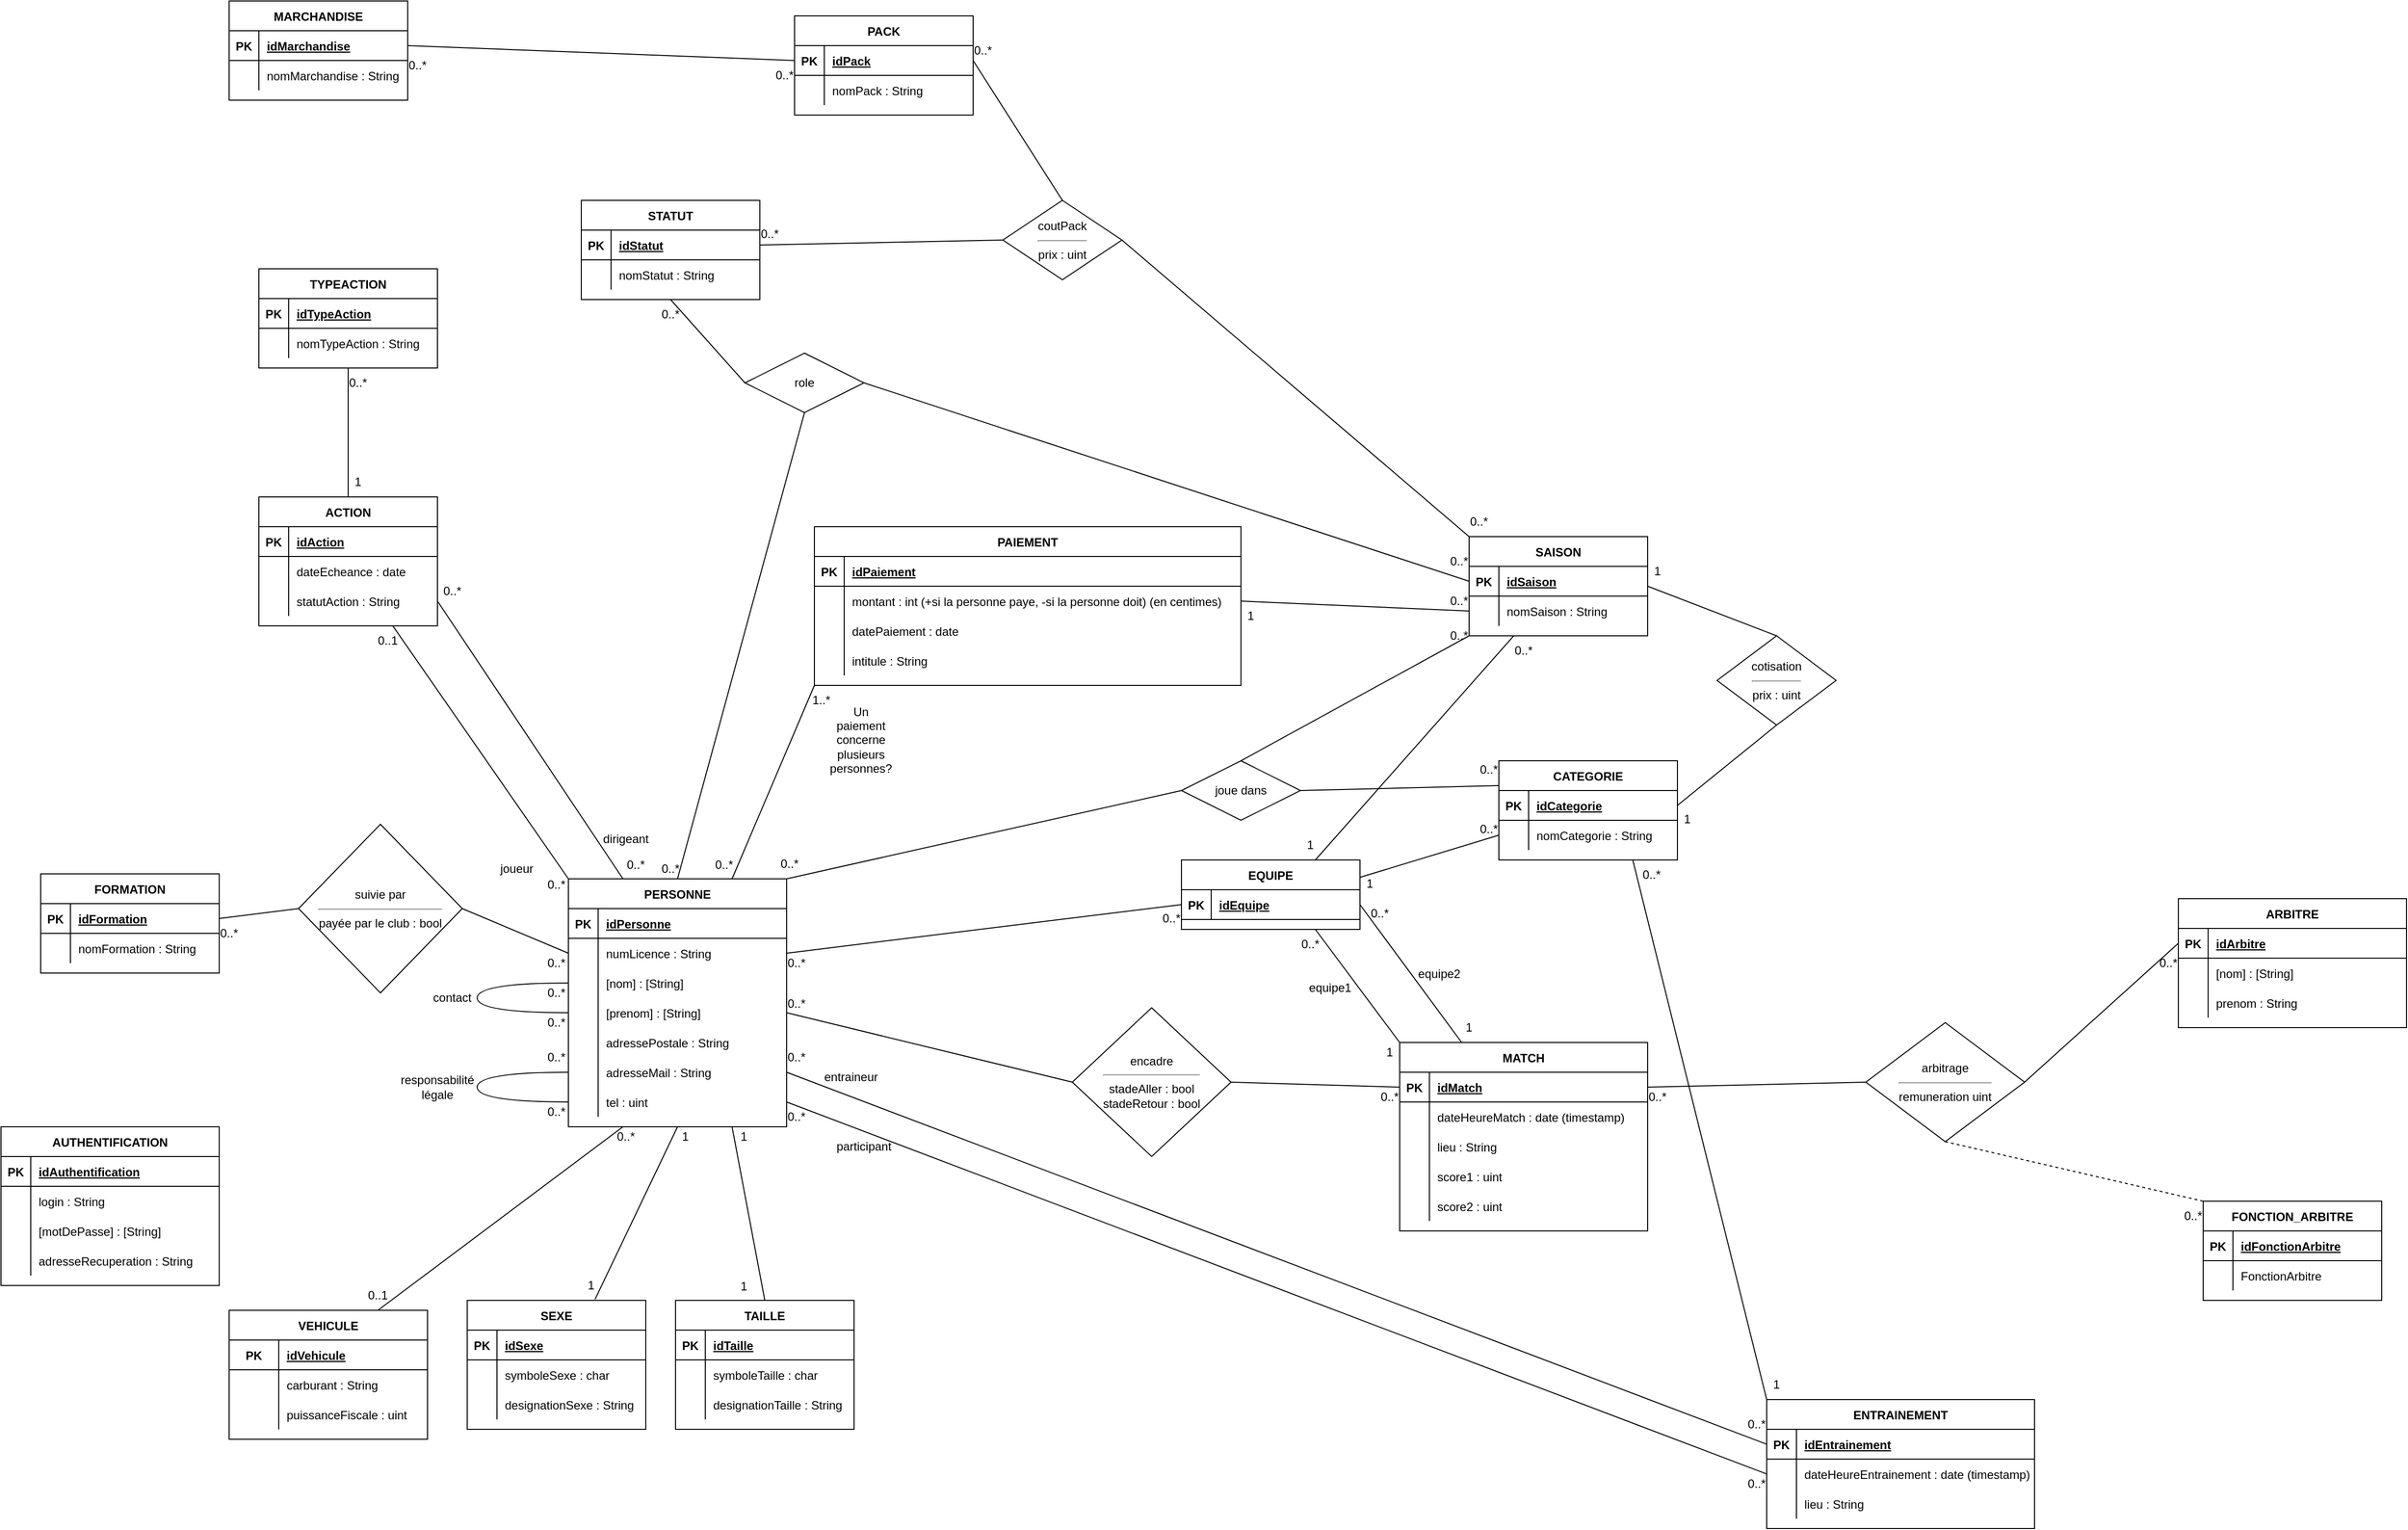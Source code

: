 <mxfile version="17.4.2" type="device"><diagram id="jxVTRoI_2eO8Bj6cX_6I" name="Page-1"><mxGraphModel dx="976" dy="3027" grid="1" gridSize="10" guides="1" tooltips="1" connect="1" arrows="1" fold="1" page="1" pageScale="1" pageWidth="1654" pageHeight="1169" math="0" shadow="0"><root><mxCell id="0"/><mxCell id="1" parent="0"/><mxCell id="BETMlNBR7tSnwi1b5YJL-1" value="FORMATION" style="shape=table;startSize=30;container=1;collapsible=1;childLayout=tableLayout;fixedRows=1;rowLines=0;fontStyle=1;align=center;resizeLast=1;" parent="1" vertex="1"><mxGeometry x="40" y="-590" width="180" height="100" as="geometry"><mxRectangle x="70" y="-640" width="100" height="30" as="alternateBounds"/></mxGeometry></mxCell><mxCell id="BETMlNBR7tSnwi1b5YJL-2" value="" style="shape=tableRow;horizontal=0;startSize=0;swimlaneHead=0;swimlaneBody=0;fillColor=none;collapsible=0;dropTarget=0;points=[[0,0.5],[1,0.5]];portConstraint=eastwest;top=0;left=0;right=0;bottom=1;" parent="BETMlNBR7tSnwi1b5YJL-1" vertex="1"><mxGeometry y="30" width="180" height="30" as="geometry"/></mxCell><mxCell id="BETMlNBR7tSnwi1b5YJL-3" value="PK" style="shape=partialRectangle;connectable=0;fillColor=none;top=0;left=0;bottom=0;right=0;fontStyle=1;overflow=hidden;" parent="BETMlNBR7tSnwi1b5YJL-2" vertex="1"><mxGeometry width="30" height="30" as="geometry"><mxRectangle width="30" height="30" as="alternateBounds"/></mxGeometry></mxCell><mxCell id="BETMlNBR7tSnwi1b5YJL-4" value="idFormation" style="shape=partialRectangle;connectable=0;fillColor=none;top=0;left=0;bottom=0;right=0;align=left;spacingLeft=6;fontStyle=5;overflow=hidden;" parent="BETMlNBR7tSnwi1b5YJL-2" vertex="1"><mxGeometry x="30" width="150" height="30" as="geometry"><mxRectangle width="150" height="30" as="alternateBounds"/></mxGeometry></mxCell><mxCell id="BETMlNBR7tSnwi1b5YJL-5" value="" style="shape=tableRow;horizontal=0;startSize=0;swimlaneHead=0;swimlaneBody=0;fillColor=none;collapsible=0;dropTarget=0;points=[[0,0.5],[1,0.5]];portConstraint=eastwest;top=0;left=0;right=0;bottom=0;" parent="BETMlNBR7tSnwi1b5YJL-1" vertex="1"><mxGeometry y="60" width="180" height="30" as="geometry"/></mxCell><mxCell id="BETMlNBR7tSnwi1b5YJL-6" value="" style="shape=partialRectangle;connectable=0;fillColor=none;top=0;left=0;bottom=0;right=0;editable=1;overflow=hidden;" parent="BETMlNBR7tSnwi1b5YJL-5" vertex="1"><mxGeometry width="30" height="30" as="geometry"><mxRectangle width="30" height="30" as="alternateBounds"/></mxGeometry></mxCell><mxCell id="BETMlNBR7tSnwi1b5YJL-7" value="nomFormation : String" style="shape=partialRectangle;connectable=0;fillColor=none;top=0;left=0;bottom=0;right=0;align=left;spacingLeft=6;overflow=hidden;" parent="BETMlNBR7tSnwi1b5YJL-5" vertex="1"><mxGeometry x="30" width="150" height="30" as="geometry"><mxRectangle width="150" height="30" as="alternateBounds"/></mxGeometry></mxCell><mxCell id="BETMlNBR7tSnwi1b5YJL-8" value="PERSONNE" style="shape=table;startSize=30;container=1;collapsible=1;childLayout=tableLayout;fixedRows=1;rowLines=0;fontStyle=1;align=center;resizeLast=1;" parent="1" vertex="1"><mxGeometry x="572" y="-585" width="220" height="250" as="geometry"><mxRectangle x="572" y="-585" width="100" height="30" as="alternateBounds"/></mxGeometry></mxCell><mxCell id="BETMlNBR7tSnwi1b5YJL-9" value="" style="shape=tableRow;horizontal=0;startSize=0;swimlaneHead=0;swimlaneBody=0;fillColor=none;collapsible=0;dropTarget=0;points=[[0,0.5],[1,0.5]];portConstraint=eastwest;top=0;left=0;right=0;bottom=1;" parent="BETMlNBR7tSnwi1b5YJL-8" vertex="1"><mxGeometry y="30" width="220" height="30" as="geometry"/></mxCell><mxCell id="BETMlNBR7tSnwi1b5YJL-10" value="PK" style="shape=partialRectangle;connectable=0;fillColor=none;top=0;left=0;bottom=0;right=0;fontStyle=1;overflow=hidden;" parent="BETMlNBR7tSnwi1b5YJL-9" vertex="1"><mxGeometry width="30" height="30" as="geometry"><mxRectangle width="30" height="30" as="alternateBounds"/></mxGeometry></mxCell><mxCell id="BETMlNBR7tSnwi1b5YJL-11" value="idPersonne" style="shape=partialRectangle;connectable=0;fillColor=none;top=0;left=0;bottom=0;right=0;align=left;spacingLeft=6;fontStyle=5;overflow=hidden;" parent="BETMlNBR7tSnwi1b5YJL-9" vertex="1"><mxGeometry x="30" width="190" height="30" as="geometry"><mxRectangle width="190" height="30" as="alternateBounds"/></mxGeometry></mxCell><mxCell id="BETMlNBR7tSnwi1b5YJL-12" style="shape=tableRow;horizontal=0;startSize=0;swimlaneHead=0;swimlaneBody=0;fillColor=none;collapsible=0;dropTarget=0;points=[[0,0.5],[1,0.5]];portConstraint=eastwest;top=0;left=0;right=0;bottom=0;" parent="BETMlNBR7tSnwi1b5YJL-8" vertex="1"><mxGeometry y="60" width="220" height="30" as="geometry"/></mxCell><mxCell id="BETMlNBR7tSnwi1b5YJL-13" style="shape=partialRectangle;connectable=0;fillColor=none;top=0;left=0;bottom=0;right=0;editable=1;overflow=hidden;" parent="BETMlNBR7tSnwi1b5YJL-12" vertex="1"><mxGeometry width="30" height="30" as="geometry"><mxRectangle width="30" height="30" as="alternateBounds"/></mxGeometry></mxCell><mxCell id="BETMlNBR7tSnwi1b5YJL-14" value="numLicence : String" style="shape=partialRectangle;connectable=0;fillColor=none;top=0;left=0;bottom=0;right=0;align=left;spacingLeft=6;overflow=hidden;" parent="BETMlNBR7tSnwi1b5YJL-12" vertex="1"><mxGeometry x="30" width="190" height="30" as="geometry"><mxRectangle width="190" height="30" as="alternateBounds"/></mxGeometry></mxCell><mxCell id="BETMlNBR7tSnwi1b5YJL-15" value="" style="shape=tableRow;horizontal=0;startSize=0;swimlaneHead=0;swimlaneBody=0;fillColor=none;collapsible=0;dropTarget=0;points=[[0,0.5],[1,0.5]];portConstraint=eastwest;top=0;left=0;right=0;bottom=0;" parent="BETMlNBR7tSnwi1b5YJL-8" vertex="1"><mxGeometry y="90" width="220" height="30" as="geometry"/></mxCell><mxCell id="BETMlNBR7tSnwi1b5YJL-16" value="" style="shape=partialRectangle;connectable=0;fillColor=none;top=0;left=0;bottom=0;right=0;editable=1;overflow=hidden;" parent="BETMlNBR7tSnwi1b5YJL-15" vertex="1"><mxGeometry width="30" height="30" as="geometry"><mxRectangle width="30" height="30" as="alternateBounds"/></mxGeometry></mxCell><mxCell id="BETMlNBR7tSnwi1b5YJL-17" value="[nom] : [String]" style="shape=partialRectangle;connectable=0;fillColor=none;top=0;left=0;bottom=0;right=0;align=left;spacingLeft=6;overflow=hidden;" parent="BETMlNBR7tSnwi1b5YJL-15" vertex="1"><mxGeometry x="30" width="190" height="30" as="geometry"><mxRectangle width="190" height="30" as="alternateBounds"/></mxGeometry></mxCell><mxCell id="BETMlNBR7tSnwi1b5YJL-18" value="" style="shape=tableRow;horizontal=0;startSize=0;swimlaneHead=0;swimlaneBody=0;fillColor=none;collapsible=0;dropTarget=0;points=[[0,0.5],[1,0.5]];portConstraint=eastwest;top=0;left=0;right=0;bottom=0;" parent="BETMlNBR7tSnwi1b5YJL-8" vertex="1"><mxGeometry y="120" width="220" height="30" as="geometry"/></mxCell><mxCell id="BETMlNBR7tSnwi1b5YJL-19" value="" style="shape=partialRectangle;connectable=0;fillColor=none;top=0;left=0;bottom=0;right=0;editable=1;overflow=hidden;" parent="BETMlNBR7tSnwi1b5YJL-18" vertex="1"><mxGeometry width="30" height="30" as="geometry"><mxRectangle width="30" height="30" as="alternateBounds"/></mxGeometry></mxCell><mxCell id="BETMlNBR7tSnwi1b5YJL-20" value="[prenom] : [String]" style="shape=partialRectangle;connectable=0;fillColor=none;top=0;left=0;bottom=0;right=0;align=left;spacingLeft=6;overflow=hidden;" parent="BETMlNBR7tSnwi1b5YJL-18" vertex="1"><mxGeometry x="30" width="190" height="30" as="geometry"><mxRectangle width="190" height="30" as="alternateBounds"/></mxGeometry></mxCell><mxCell id="BETMlNBR7tSnwi1b5YJL-21" value="" style="shape=tableRow;horizontal=0;startSize=0;swimlaneHead=0;swimlaneBody=0;fillColor=none;collapsible=0;dropTarget=0;points=[[0,0.5],[1,0.5]];portConstraint=eastwest;top=0;left=0;right=0;bottom=0;" parent="BETMlNBR7tSnwi1b5YJL-8" vertex="1"><mxGeometry y="150" width="220" height="30" as="geometry"/></mxCell><mxCell id="BETMlNBR7tSnwi1b5YJL-22" value="" style="shape=partialRectangle;connectable=0;fillColor=none;top=0;left=0;bottom=0;right=0;editable=1;overflow=hidden;" parent="BETMlNBR7tSnwi1b5YJL-21" vertex="1"><mxGeometry width="30" height="30" as="geometry"><mxRectangle width="30" height="30" as="alternateBounds"/></mxGeometry></mxCell><mxCell id="BETMlNBR7tSnwi1b5YJL-23" value="adressePostale : String" style="shape=partialRectangle;connectable=0;fillColor=none;top=0;left=0;bottom=0;right=0;align=left;spacingLeft=6;overflow=hidden;" parent="BETMlNBR7tSnwi1b5YJL-21" vertex="1"><mxGeometry x="30" width="190" height="30" as="geometry"><mxRectangle width="190" height="30" as="alternateBounds"/></mxGeometry></mxCell><mxCell id="BETMlNBR7tSnwi1b5YJL-24" style="shape=tableRow;horizontal=0;startSize=0;swimlaneHead=0;swimlaneBody=0;fillColor=none;collapsible=0;dropTarget=0;points=[[0,0.5],[1,0.5]];portConstraint=eastwest;top=0;left=0;right=0;bottom=0;" parent="BETMlNBR7tSnwi1b5YJL-8" vertex="1"><mxGeometry y="180" width="220" height="30" as="geometry"/></mxCell><mxCell id="BETMlNBR7tSnwi1b5YJL-25" style="shape=partialRectangle;connectable=0;fillColor=none;top=0;left=0;bottom=0;right=0;editable=1;overflow=hidden;" parent="BETMlNBR7tSnwi1b5YJL-24" vertex="1"><mxGeometry width="30" height="30" as="geometry"><mxRectangle width="30" height="30" as="alternateBounds"/></mxGeometry></mxCell><mxCell id="BETMlNBR7tSnwi1b5YJL-26" value="adresseMail : String" style="shape=partialRectangle;connectable=0;fillColor=none;top=0;left=0;bottom=0;right=0;align=left;spacingLeft=6;overflow=hidden;" parent="BETMlNBR7tSnwi1b5YJL-24" vertex="1"><mxGeometry x="30" width="190" height="30" as="geometry"><mxRectangle width="190" height="30" as="alternateBounds"/></mxGeometry></mxCell><mxCell id="BETMlNBR7tSnwi1b5YJL-27" style="shape=tableRow;horizontal=0;startSize=0;swimlaneHead=0;swimlaneBody=0;fillColor=none;collapsible=0;dropTarget=0;points=[[0,0.5],[1,0.5]];portConstraint=eastwest;top=0;left=0;right=0;bottom=0;" parent="BETMlNBR7tSnwi1b5YJL-8" vertex="1"><mxGeometry y="210" width="220" height="30" as="geometry"/></mxCell><mxCell id="BETMlNBR7tSnwi1b5YJL-28" style="shape=partialRectangle;connectable=0;fillColor=none;top=0;left=0;bottom=0;right=0;editable=1;overflow=hidden;" parent="BETMlNBR7tSnwi1b5YJL-27" vertex="1"><mxGeometry width="30" height="30" as="geometry"><mxRectangle width="30" height="30" as="alternateBounds"/></mxGeometry></mxCell><mxCell id="BETMlNBR7tSnwi1b5YJL-29" value="tel : uint" style="shape=partialRectangle;connectable=0;fillColor=none;top=0;left=0;bottom=0;right=0;align=left;spacingLeft=6;overflow=hidden;" parent="BETMlNBR7tSnwi1b5YJL-27" vertex="1"><mxGeometry x="30" width="190" height="30" as="geometry"><mxRectangle width="190" height="30" as="alternateBounds"/></mxGeometry></mxCell><mxCell id="Z6bc-pBXGe_7ZuoncpIO-2" value="" style="endArrow=none;html=1;rounded=0;edgeStyle=orthogonalEdgeStyle;curved=1;exitX=0;exitY=0.5;exitDx=0;exitDy=0;entryX=0;entryY=0.5;entryDx=0;entryDy=0;" parent="BETMlNBR7tSnwi1b5YJL-8" source="BETMlNBR7tSnwi1b5YJL-24" target="BETMlNBR7tSnwi1b5YJL-27" edge="1"><mxGeometry width="50" height="50" relative="1" as="geometry"><mxPoint x="-102" y="295" as="sourcePoint"/><mxPoint x="-52" y="245" as="targetPoint"/><Array as="points"><mxPoint x="-92" y="195"/><mxPoint x="-92" y="225"/></Array></mxGeometry></mxCell><mxCell id="BETMlNBR7tSnwi1b5YJL-52" value="SEXE" style="shape=table;startSize=30;container=1;collapsible=1;childLayout=tableLayout;fixedRows=1;rowLines=0;fontStyle=1;align=center;resizeLast=1;" parent="1" vertex="1"><mxGeometry x="470" y="-160" width="180" height="130" as="geometry"><mxRectangle x="375" y="-350" width="60" height="30" as="alternateBounds"/></mxGeometry></mxCell><mxCell id="BETMlNBR7tSnwi1b5YJL-53" value="" style="shape=tableRow;horizontal=0;startSize=0;swimlaneHead=0;swimlaneBody=0;fillColor=none;collapsible=0;dropTarget=0;points=[[0,0.5],[1,0.5]];portConstraint=eastwest;top=0;left=0;right=0;bottom=1;" parent="BETMlNBR7tSnwi1b5YJL-52" vertex="1"><mxGeometry y="30" width="180" height="30" as="geometry"/></mxCell><mxCell id="BETMlNBR7tSnwi1b5YJL-54" value="PK" style="shape=partialRectangle;connectable=0;fillColor=none;top=0;left=0;bottom=0;right=0;fontStyle=1;overflow=hidden;" parent="BETMlNBR7tSnwi1b5YJL-53" vertex="1"><mxGeometry width="30" height="30" as="geometry"><mxRectangle width="30" height="30" as="alternateBounds"/></mxGeometry></mxCell><mxCell id="BETMlNBR7tSnwi1b5YJL-55" value="idSexe" style="shape=partialRectangle;connectable=0;fillColor=none;top=0;left=0;bottom=0;right=0;align=left;spacingLeft=6;fontStyle=5;overflow=hidden;" parent="BETMlNBR7tSnwi1b5YJL-53" vertex="1"><mxGeometry x="30" width="150" height="30" as="geometry"><mxRectangle width="150" height="30" as="alternateBounds"/></mxGeometry></mxCell><mxCell id="BETMlNBR7tSnwi1b5YJL-56" value="" style="shape=tableRow;horizontal=0;startSize=0;swimlaneHead=0;swimlaneBody=0;fillColor=none;collapsible=0;dropTarget=0;points=[[0,0.5],[1,0.5]];portConstraint=eastwest;top=0;left=0;right=0;bottom=0;" parent="BETMlNBR7tSnwi1b5YJL-52" vertex="1"><mxGeometry y="60" width="180" height="30" as="geometry"/></mxCell><mxCell id="BETMlNBR7tSnwi1b5YJL-57" value="" style="shape=partialRectangle;connectable=0;fillColor=none;top=0;left=0;bottom=0;right=0;editable=1;overflow=hidden;" parent="BETMlNBR7tSnwi1b5YJL-56" vertex="1"><mxGeometry width="30" height="30" as="geometry"><mxRectangle width="30" height="30" as="alternateBounds"/></mxGeometry></mxCell><mxCell id="BETMlNBR7tSnwi1b5YJL-58" value="symboleSexe : char" style="shape=partialRectangle;connectable=0;fillColor=none;top=0;left=0;bottom=0;right=0;align=left;spacingLeft=6;overflow=hidden;" parent="BETMlNBR7tSnwi1b5YJL-56" vertex="1"><mxGeometry x="30" width="150" height="30" as="geometry"><mxRectangle width="150" height="30" as="alternateBounds"/></mxGeometry></mxCell><mxCell id="BETMlNBR7tSnwi1b5YJL-59" value="" style="shape=tableRow;horizontal=0;startSize=0;swimlaneHead=0;swimlaneBody=0;fillColor=none;collapsible=0;dropTarget=0;points=[[0,0.5],[1,0.5]];portConstraint=eastwest;top=0;left=0;right=0;bottom=0;" parent="BETMlNBR7tSnwi1b5YJL-52" vertex="1"><mxGeometry y="90" width="180" height="30" as="geometry"/></mxCell><mxCell id="BETMlNBR7tSnwi1b5YJL-60" value="" style="shape=partialRectangle;connectable=0;fillColor=none;top=0;left=0;bottom=0;right=0;editable=1;overflow=hidden;" parent="BETMlNBR7tSnwi1b5YJL-59" vertex="1"><mxGeometry width="30" height="30" as="geometry"><mxRectangle width="30" height="30" as="alternateBounds"/></mxGeometry></mxCell><mxCell id="BETMlNBR7tSnwi1b5YJL-61" value="designationSexe : String" style="shape=partialRectangle;connectable=0;fillColor=none;top=0;left=0;bottom=0;right=0;align=left;spacingLeft=6;overflow=hidden;" parent="BETMlNBR7tSnwi1b5YJL-59" vertex="1"><mxGeometry x="30" width="150" height="30" as="geometry"><mxRectangle width="150" height="30" as="alternateBounds"/></mxGeometry></mxCell><mxCell id="BETMlNBR7tSnwi1b5YJL-65" value="TAILLE" style="shape=table;startSize=30;container=1;collapsible=1;childLayout=tableLayout;fixedRows=1;rowLines=0;fontStyle=1;align=center;resizeLast=1;" parent="1" vertex="1"><mxGeometry x="680" y="-160" width="180" height="130" as="geometry"><mxRectangle x="290" y="-280" width="70" height="30" as="alternateBounds"/></mxGeometry></mxCell><mxCell id="BETMlNBR7tSnwi1b5YJL-66" value="" style="shape=tableRow;horizontal=0;startSize=0;swimlaneHead=0;swimlaneBody=0;fillColor=none;collapsible=0;dropTarget=0;points=[[0,0.5],[1,0.5]];portConstraint=eastwest;top=0;left=0;right=0;bottom=1;" parent="BETMlNBR7tSnwi1b5YJL-65" vertex="1"><mxGeometry y="30" width="180" height="30" as="geometry"/></mxCell><mxCell id="BETMlNBR7tSnwi1b5YJL-67" value="PK" style="shape=partialRectangle;connectable=0;fillColor=none;top=0;left=0;bottom=0;right=0;fontStyle=1;overflow=hidden;" parent="BETMlNBR7tSnwi1b5YJL-66" vertex="1"><mxGeometry width="30" height="30" as="geometry"><mxRectangle width="30" height="30" as="alternateBounds"/></mxGeometry></mxCell><mxCell id="BETMlNBR7tSnwi1b5YJL-68" value="idTaille" style="shape=partialRectangle;connectable=0;fillColor=none;top=0;left=0;bottom=0;right=0;align=left;spacingLeft=6;fontStyle=5;overflow=hidden;" parent="BETMlNBR7tSnwi1b5YJL-66" vertex="1"><mxGeometry x="30" width="150" height="30" as="geometry"><mxRectangle width="150" height="30" as="alternateBounds"/></mxGeometry></mxCell><mxCell id="BETMlNBR7tSnwi1b5YJL-69" value="" style="shape=tableRow;horizontal=0;startSize=0;swimlaneHead=0;swimlaneBody=0;fillColor=none;collapsible=0;dropTarget=0;points=[[0,0.5],[1,0.5]];portConstraint=eastwest;top=0;left=0;right=0;bottom=0;" parent="BETMlNBR7tSnwi1b5YJL-65" vertex="1"><mxGeometry y="60" width="180" height="30" as="geometry"/></mxCell><mxCell id="BETMlNBR7tSnwi1b5YJL-70" value="" style="shape=partialRectangle;connectable=0;fillColor=none;top=0;left=0;bottom=0;right=0;editable=1;overflow=hidden;" parent="BETMlNBR7tSnwi1b5YJL-69" vertex="1"><mxGeometry width="30" height="30" as="geometry"><mxRectangle width="30" height="30" as="alternateBounds"/></mxGeometry></mxCell><mxCell id="BETMlNBR7tSnwi1b5YJL-71" value="symboleTaille : char" style="shape=partialRectangle;connectable=0;fillColor=none;top=0;left=0;bottom=0;right=0;align=left;spacingLeft=6;overflow=hidden;" parent="BETMlNBR7tSnwi1b5YJL-69" vertex="1"><mxGeometry x="30" width="150" height="30" as="geometry"><mxRectangle width="150" height="30" as="alternateBounds"/></mxGeometry></mxCell><mxCell id="BETMlNBR7tSnwi1b5YJL-72" value="" style="shape=tableRow;horizontal=0;startSize=0;swimlaneHead=0;swimlaneBody=0;fillColor=none;collapsible=0;dropTarget=0;points=[[0,0.5],[1,0.5]];portConstraint=eastwest;top=0;left=0;right=0;bottom=0;" parent="BETMlNBR7tSnwi1b5YJL-65" vertex="1"><mxGeometry y="90" width="180" height="30" as="geometry"/></mxCell><mxCell id="BETMlNBR7tSnwi1b5YJL-73" value="" style="shape=partialRectangle;connectable=0;fillColor=none;top=0;left=0;bottom=0;right=0;editable=1;overflow=hidden;" parent="BETMlNBR7tSnwi1b5YJL-72" vertex="1"><mxGeometry width="30" height="30" as="geometry"><mxRectangle width="30" height="30" as="alternateBounds"/></mxGeometry></mxCell><mxCell id="BETMlNBR7tSnwi1b5YJL-74" value="designationTaille : String" style="shape=partialRectangle;connectable=0;fillColor=none;top=0;left=0;bottom=0;right=0;align=left;spacingLeft=6;overflow=hidden;" parent="BETMlNBR7tSnwi1b5YJL-72" vertex="1"><mxGeometry x="30" width="150" height="30" as="geometry"><mxRectangle width="150" height="30" as="alternateBounds"/></mxGeometry></mxCell><mxCell id="BETMlNBR7tSnwi1b5YJL-114" value="STATUT" style="shape=table;startSize=30;container=1;collapsible=1;childLayout=tableLayout;fixedRows=1;rowLines=0;fontStyle=1;align=center;resizeLast=1;" parent="1" vertex="1"><mxGeometry x="585" y="-1269" width="180" height="100" as="geometry"><mxRectangle x="620" y="-1260" width="80" height="30" as="alternateBounds"/></mxGeometry></mxCell><mxCell id="BETMlNBR7tSnwi1b5YJL-115" value="" style="shape=tableRow;horizontal=0;startSize=0;swimlaneHead=0;swimlaneBody=0;fillColor=none;collapsible=0;dropTarget=0;points=[[0,0.5],[1,0.5]];portConstraint=eastwest;top=0;left=0;right=0;bottom=1;" parent="BETMlNBR7tSnwi1b5YJL-114" vertex="1"><mxGeometry y="30" width="180" height="30" as="geometry"/></mxCell><mxCell id="BETMlNBR7tSnwi1b5YJL-116" value="PK" style="shape=partialRectangle;connectable=0;fillColor=none;top=0;left=0;bottom=0;right=0;fontStyle=1;overflow=hidden;" parent="BETMlNBR7tSnwi1b5YJL-115" vertex="1"><mxGeometry width="30" height="30" as="geometry"><mxRectangle width="30" height="30" as="alternateBounds"/></mxGeometry></mxCell><mxCell id="BETMlNBR7tSnwi1b5YJL-117" value="idStatut" style="shape=partialRectangle;connectable=0;fillColor=none;top=0;left=0;bottom=0;right=0;align=left;spacingLeft=6;fontStyle=5;overflow=hidden;" parent="BETMlNBR7tSnwi1b5YJL-115" vertex="1"><mxGeometry x="30" width="150" height="30" as="geometry"><mxRectangle width="150" height="30" as="alternateBounds"/></mxGeometry></mxCell><mxCell id="BETMlNBR7tSnwi1b5YJL-118" value="" style="shape=tableRow;horizontal=0;startSize=0;swimlaneHead=0;swimlaneBody=0;fillColor=none;collapsible=0;dropTarget=0;points=[[0,0.5],[1,0.5]];portConstraint=eastwest;top=0;left=0;right=0;bottom=0;" parent="BETMlNBR7tSnwi1b5YJL-114" vertex="1"><mxGeometry y="60" width="180" height="30" as="geometry"/></mxCell><mxCell id="BETMlNBR7tSnwi1b5YJL-119" value="" style="shape=partialRectangle;connectable=0;fillColor=none;top=0;left=0;bottom=0;right=0;editable=1;overflow=hidden;" parent="BETMlNBR7tSnwi1b5YJL-118" vertex="1"><mxGeometry width="30" height="30" as="geometry"><mxRectangle width="30" height="30" as="alternateBounds"/></mxGeometry></mxCell><mxCell id="BETMlNBR7tSnwi1b5YJL-120" value="nomStatut : String" style="shape=partialRectangle;connectable=0;fillColor=none;top=0;left=0;bottom=0;right=0;align=left;spacingLeft=6;overflow=hidden;" parent="BETMlNBR7tSnwi1b5YJL-118" vertex="1"><mxGeometry x="30" width="150" height="30" as="geometry"><mxRectangle width="150" height="30" as="alternateBounds"/></mxGeometry></mxCell><mxCell id="BETMlNBR7tSnwi1b5YJL-121" value="SAISON" style="shape=table;startSize=30;container=1;collapsible=1;childLayout=tableLayout;fixedRows=1;rowLines=0;fontStyle=1;align=center;resizeLast=1;" parent="1" vertex="1"><mxGeometry x="1480" y="-930" width="180" height="100" as="geometry"><mxRectangle x="1480" y="-930" width="80" height="30" as="alternateBounds"/></mxGeometry></mxCell><mxCell id="BETMlNBR7tSnwi1b5YJL-122" value="" style="shape=tableRow;horizontal=0;startSize=0;swimlaneHead=0;swimlaneBody=0;fillColor=none;collapsible=0;dropTarget=0;points=[[0,0.5],[1,0.5]];portConstraint=eastwest;top=0;left=0;right=0;bottom=1;" parent="BETMlNBR7tSnwi1b5YJL-121" vertex="1"><mxGeometry y="30" width="180" height="30" as="geometry"/></mxCell><mxCell id="BETMlNBR7tSnwi1b5YJL-123" value="PK" style="shape=partialRectangle;connectable=0;fillColor=none;top=0;left=0;bottom=0;right=0;fontStyle=1;overflow=hidden;" parent="BETMlNBR7tSnwi1b5YJL-122" vertex="1"><mxGeometry width="30" height="30" as="geometry"><mxRectangle width="30" height="30" as="alternateBounds"/></mxGeometry></mxCell><mxCell id="BETMlNBR7tSnwi1b5YJL-124" value="idSaison" style="shape=partialRectangle;connectable=0;fillColor=none;top=0;left=0;bottom=0;right=0;align=left;spacingLeft=6;fontStyle=5;overflow=hidden;" parent="BETMlNBR7tSnwi1b5YJL-122" vertex="1"><mxGeometry x="30" width="150" height="30" as="geometry"><mxRectangle width="150" height="30" as="alternateBounds"/></mxGeometry></mxCell><mxCell id="BETMlNBR7tSnwi1b5YJL-125" value="" style="shape=tableRow;horizontal=0;startSize=0;swimlaneHead=0;swimlaneBody=0;fillColor=none;collapsible=0;dropTarget=0;points=[[0,0.5],[1,0.5]];portConstraint=eastwest;top=0;left=0;right=0;bottom=0;" parent="BETMlNBR7tSnwi1b5YJL-121" vertex="1"><mxGeometry y="60" width="180" height="30" as="geometry"/></mxCell><mxCell id="BETMlNBR7tSnwi1b5YJL-126" value="" style="shape=partialRectangle;connectable=0;fillColor=none;top=0;left=0;bottom=0;right=0;editable=1;overflow=hidden;" parent="BETMlNBR7tSnwi1b5YJL-125" vertex="1"><mxGeometry width="30" height="30" as="geometry"><mxRectangle width="30" height="30" as="alternateBounds"/></mxGeometry></mxCell><mxCell id="BETMlNBR7tSnwi1b5YJL-127" value="nomSaison : String" style="shape=partialRectangle;connectable=0;fillColor=none;top=0;left=0;bottom=0;right=0;align=left;spacingLeft=6;overflow=hidden;" parent="BETMlNBR7tSnwi1b5YJL-125" vertex="1"><mxGeometry x="30" width="150" height="30" as="geometry"><mxRectangle width="150" height="30" as="alternateBounds"/></mxGeometry></mxCell><mxCell id="BETMlNBR7tSnwi1b5YJL-141" value="CATEGORIE" style="shape=table;startSize=30;container=1;collapsible=1;childLayout=tableLayout;fixedRows=1;rowLines=0;fontStyle=1;align=center;resizeLast=1;" parent="1" vertex="1"><mxGeometry x="1510" y="-704" width="180" height="100" as="geometry"><mxRectangle x="1510" y="-704" width="100" height="30" as="alternateBounds"/></mxGeometry></mxCell><mxCell id="BETMlNBR7tSnwi1b5YJL-142" value="" style="shape=tableRow;horizontal=0;startSize=0;swimlaneHead=0;swimlaneBody=0;fillColor=none;collapsible=0;dropTarget=0;points=[[0,0.5],[1,0.5]];portConstraint=eastwest;top=0;left=0;right=0;bottom=1;" parent="BETMlNBR7tSnwi1b5YJL-141" vertex="1"><mxGeometry y="30" width="180" height="30" as="geometry"/></mxCell><mxCell id="BETMlNBR7tSnwi1b5YJL-143" value="PK" style="shape=partialRectangle;connectable=0;fillColor=none;top=0;left=0;bottom=0;right=0;fontStyle=1;overflow=hidden;" parent="BETMlNBR7tSnwi1b5YJL-142" vertex="1"><mxGeometry width="30" height="30" as="geometry"><mxRectangle width="30" height="30" as="alternateBounds"/></mxGeometry></mxCell><mxCell id="BETMlNBR7tSnwi1b5YJL-144" value="idCategorie" style="shape=partialRectangle;connectable=0;fillColor=none;top=0;left=0;bottom=0;right=0;align=left;spacingLeft=6;fontStyle=5;overflow=hidden;" parent="BETMlNBR7tSnwi1b5YJL-142" vertex="1"><mxGeometry x="30" width="150" height="30" as="geometry"><mxRectangle width="150" height="30" as="alternateBounds"/></mxGeometry></mxCell><mxCell id="BETMlNBR7tSnwi1b5YJL-145" value="" style="shape=tableRow;horizontal=0;startSize=0;swimlaneHead=0;swimlaneBody=0;fillColor=none;collapsible=0;dropTarget=0;points=[[0,0.5],[1,0.5]];portConstraint=eastwest;top=0;left=0;right=0;bottom=0;" parent="BETMlNBR7tSnwi1b5YJL-141" vertex="1"><mxGeometry y="60" width="180" height="30" as="geometry"/></mxCell><mxCell id="BETMlNBR7tSnwi1b5YJL-146" value="" style="shape=partialRectangle;connectable=0;fillColor=none;top=0;left=0;bottom=0;right=0;editable=1;overflow=hidden;" parent="BETMlNBR7tSnwi1b5YJL-145" vertex="1"><mxGeometry width="30" height="30" as="geometry"><mxRectangle width="30" height="30" as="alternateBounds"/></mxGeometry></mxCell><mxCell id="BETMlNBR7tSnwi1b5YJL-147" value="nomCategorie : String" style="shape=partialRectangle;connectable=0;fillColor=none;top=0;left=0;bottom=0;right=0;align=left;spacingLeft=6;overflow=hidden;" parent="BETMlNBR7tSnwi1b5YJL-145" vertex="1"><mxGeometry x="30" width="150" height="30" as="geometry"><mxRectangle width="150" height="30" as="alternateBounds"/></mxGeometry></mxCell><mxCell id="BETMlNBR7tSnwi1b5YJL-161" value="ENTRAINEMENT" style="shape=table;startSize=30;container=1;collapsible=1;childLayout=tableLayout;fixedRows=1;rowLines=0;fontStyle=1;align=center;resizeLast=1;" parent="1" vertex="1"><mxGeometry x="1780" y="-60" width="270" height="130" as="geometry"><mxRectangle x="1780" y="-210" width="130" height="30" as="alternateBounds"/></mxGeometry></mxCell><mxCell id="BETMlNBR7tSnwi1b5YJL-162" value="" style="shape=tableRow;horizontal=0;startSize=0;swimlaneHead=0;swimlaneBody=0;fillColor=none;collapsible=0;dropTarget=0;points=[[0,0.5],[1,0.5]];portConstraint=eastwest;top=0;left=0;right=0;bottom=1;" parent="BETMlNBR7tSnwi1b5YJL-161" vertex="1"><mxGeometry y="30" width="270" height="30" as="geometry"/></mxCell><mxCell id="BETMlNBR7tSnwi1b5YJL-163" value="PK" style="shape=partialRectangle;connectable=0;fillColor=none;top=0;left=0;bottom=0;right=0;fontStyle=1;overflow=hidden;" parent="BETMlNBR7tSnwi1b5YJL-162" vertex="1"><mxGeometry width="30" height="30" as="geometry"><mxRectangle width="30" height="30" as="alternateBounds"/></mxGeometry></mxCell><mxCell id="BETMlNBR7tSnwi1b5YJL-164" value="idEntrainement" style="shape=partialRectangle;connectable=0;fillColor=none;top=0;left=0;bottom=0;right=0;align=left;spacingLeft=6;fontStyle=5;overflow=hidden;" parent="BETMlNBR7tSnwi1b5YJL-162" vertex="1"><mxGeometry x="30" width="240" height="30" as="geometry"><mxRectangle width="240" height="30" as="alternateBounds"/></mxGeometry></mxCell><mxCell id="BETMlNBR7tSnwi1b5YJL-165" value="" style="shape=tableRow;horizontal=0;startSize=0;swimlaneHead=0;swimlaneBody=0;fillColor=none;collapsible=0;dropTarget=0;points=[[0,0.5],[1,0.5]];portConstraint=eastwest;top=0;left=0;right=0;bottom=0;" parent="BETMlNBR7tSnwi1b5YJL-161" vertex="1"><mxGeometry y="60" width="270" height="30" as="geometry"/></mxCell><mxCell id="BETMlNBR7tSnwi1b5YJL-166" value="" style="shape=partialRectangle;connectable=0;fillColor=none;top=0;left=0;bottom=0;right=0;editable=1;overflow=hidden;" parent="BETMlNBR7tSnwi1b5YJL-165" vertex="1"><mxGeometry width="30" height="30" as="geometry"><mxRectangle width="30" height="30" as="alternateBounds"/></mxGeometry></mxCell><mxCell id="BETMlNBR7tSnwi1b5YJL-167" value="dateHeureEntrainement : date (timestamp)" style="shape=partialRectangle;connectable=0;fillColor=none;top=0;left=0;bottom=0;right=0;align=left;spacingLeft=6;overflow=hidden;" parent="BETMlNBR7tSnwi1b5YJL-165" vertex="1"><mxGeometry x="30" width="240" height="30" as="geometry"><mxRectangle width="240" height="30" as="alternateBounds"/></mxGeometry></mxCell><mxCell id="BETMlNBR7tSnwi1b5YJL-171" value="" style="shape=tableRow;horizontal=0;startSize=0;swimlaneHead=0;swimlaneBody=0;fillColor=none;collapsible=0;dropTarget=0;points=[[0,0.5],[1,0.5]];portConstraint=eastwest;top=0;left=0;right=0;bottom=0;" parent="BETMlNBR7tSnwi1b5YJL-161" vertex="1"><mxGeometry y="90" width="270" height="30" as="geometry"/></mxCell><mxCell id="BETMlNBR7tSnwi1b5YJL-172" value="" style="shape=partialRectangle;connectable=0;fillColor=none;top=0;left=0;bottom=0;right=0;editable=1;overflow=hidden;" parent="BETMlNBR7tSnwi1b5YJL-171" vertex="1"><mxGeometry width="30" height="30" as="geometry"><mxRectangle width="30" height="30" as="alternateBounds"/></mxGeometry></mxCell><mxCell id="BETMlNBR7tSnwi1b5YJL-173" value="lieu : String" style="shape=partialRectangle;connectable=0;fillColor=none;top=0;left=0;bottom=0;right=0;align=left;spacingLeft=6;overflow=hidden;" parent="BETMlNBR7tSnwi1b5YJL-171" vertex="1"><mxGeometry x="30" width="240" height="30" as="geometry"><mxRectangle width="240" height="30" as="alternateBounds"/></mxGeometry></mxCell><mxCell id="BETMlNBR7tSnwi1b5YJL-203" value="PACK" style="shape=table;startSize=30;container=1;collapsible=1;childLayout=tableLayout;fixedRows=1;rowLines=0;fontStyle=1;align=center;resizeLast=1;" parent="1" vertex="1"><mxGeometry x="800" y="-1455" width="180" height="100" as="geometry"><mxRectangle x="714" y="-1350" width="70" height="30" as="alternateBounds"/></mxGeometry></mxCell><mxCell id="BETMlNBR7tSnwi1b5YJL-204" value="" style="shape=tableRow;horizontal=0;startSize=0;swimlaneHead=0;swimlaneBody=0;fillColor=none;collapsible=0;dropTarget=0;points=[[0,0.5],[1,0.5]];portConstraint=eastwest;top=0;left=0;right=0;bottom=1;" parent="BETMlNBR7tSnwi1b5YJL-203" vertex="1"><mxGeometry y="30" width="180" height="30" as="geometry"/></mxCell><mxCell id="BETMlNBR7tSnwi1b5YJL-205" value="PK" style="shape=partialRectangle;connectable=0;fillColor=none;top=0;left=0;bottom=0;right=0;fontStyle=1;overflow=hidden;" parent="BETMlNBR7tSnwi1b5YJL-204" vertex="1"><mxGeometry width="30" height="30" as="geometry"><mxRectangle width="30" height="30" as="alternateBounds"/></mxGeometry></mxCell><mxCell id="BETMlNBR7tSnwi1b5YJL-206" value="idPack" style="shape=partialRectangle;connectable=0;fillColor=none;top=0;left=0;bottom=0;right=0;align=left;spacingLeft=6;fontStyle=5;overflow=hidden;" parent="BETMlNBR7tSnwi1b5YJL-204" vertex="1"><mxGeometry x="30" width="150" height="30" as="geometry"><mxRectangle width="150" height="30" as="alternateBounds"/></mxGeometry></mxCell><mxCell id="BETMlNBR7tSnwi1b5YJL-207" value="" style="shape=tableRow;horizontal=0;startSize=0;swimlaneHead=0;swimlaneBody=0;fillColor=none;collapsible=0;dropTarget=0;points=[[0,0.5],[1,0.5]];portConstraint=eastwest;top=0;left=0;right=0;bottom=0;" parent="BETMlNBR7tSnwi1b5YJL-203" vertex="1"><mxGeometry y="60" width="180" height="30" as="geometry"/></mxCell><mxCell id="BETMlNBR7tSnwi1b5YJL-208" value="" style="shape=partialRectangle;connectable=0;fillColor=none;top=0;left=0;bottom=0;right=0;editable=1;overflow=hidden;" parent="BETMlNBR7tSnwi1b5YJL-207" vertex="1"><mxGeometry width="30" height="30" as="geometry"><mxRectangle width="30" height="30" as="alternateBounds"/></mxGeometry></mxCell><mxCell id="BETMlNBR7tSnwi1b5YJL-209" value="nomPack : String" style="shape=partialRectangle;connectable=0;fillColor=none;top=0;left=0;bottom=0;right=0;align=left;spacingLeft=6;overflow=hidden;" parent="BETMlNBR7tSnwi1b5YJL-207" vertex="1"><mxGeometry x="30" width="150" height="30" as="geometry"><mxRectangle width="150" height="30" as="alternateBounds"/></mxGeometry></mxCell><mxCell id="BETMlNBR7tSnwi1b5YJL-223" value="MARCHANDISE" style="shape=table;startSize=30;container=1;collapsible=1;childLayout=tableLayout;fixedRows=1;rowLines=0;fontStyle=1;align=center;resizeLast=1;" parent="1" vertex="1"><mxGeometry x="230" y="-1470" width="180" height="100" as="geometry"><mxRectangle x="200" y="-1420" width="120" height="30" as="alternateBounds"/></mxGeometry></mxCell><mxCell id="BETMlNBR7tSnwi1b5YJL-224" value="" style="shape=tableRow;horizontal=0;startSize=0;swimlaneHead=0;swimlaneBody=0;fillColor=none;collapsible=0;dropTarget=0;points=[[0,0.5],[1,0.5]];portConstraint=eastwest;top=0;left=0;right=0;bottom=1;" parent="BETMlNBR7tSnwi1b5YJL-223" vertex="1"><mxGeometry y="30" width="180" height="30" as="geometry"/></mxCell><mxCell id="BETMlNBR7tSnwi1b5YJL-225" value="PK" style="shape=partialRectangle;connectable=0;fillColor=none;top=0;left=0;bottom=0;right=0;fontStyle=1;overflow=hidden;" parent="BETMlNBR7tSnwi1b5YJL-224" vertex="1"><mxGeometry width="30" height="30" as="geometry"><mxRectangle width="30" height="30" as="alternateBounds"/></mxGeometry></mxCell><mxCell id="BETMlNBR7tSnwi1b5YJL-226" value="idMarchandise" style="shape=partialRectangle;connectable=0;fillColor=none;top=0;left=0;bottom=0;right=0;align=left;spacingLeft=6;fontStyle=5;overflow=hidden;" parent="BETMlNBR7tSnwi1b5YJL-224" vertex="1"><mxGeometry x="30" width="150" height="30" as="geometry"><mxRectangle width="150" height="30" as="alternateBounds"/></mxGeometry></mxCell><mxCell id="BETMlNBR7tSnwi1b5YJL-227" value="" style="shape=tableRow;horizontal=0;startSize=0;swimlaneHead=0;swimlaneBody=0;fillColor=none;collapsible=0;dropTarget=0;points=[[0,0.5],[1,0.5]];portConstraint=eastwest;top=0;left=0;right=0;bottom=0;" parent="BETMlNBR7tSnwi1b5YJL-223" vertex="1"><mxGeometry y="60" width="180" height="30" as="geometry"/></mxCell><mxCell id="BETMlNBR7tSnwi1b5YJL-228" value="" style="shape=partialRectangle;connectable=0;fillColor=none;top=0;left=0;bottom=0;right=0;editable=1;overflow=hidden;" parent="BETMlNBR7tSnwi1b5YJL-227" vertex="1"><mxGeometry width="30" height="30" as="geometry"><mxRectangle width="30" height="30" as="alternateBounds"/></mxGeometry></mxCell><mxCell id="BETMlNBR7tSnwi1b5YJL-229" value="nomMarchandise : String" style="shape=partialRectangle;connectable=0;fillColor=none;top=0;left=0;bottom=0;right=0;align=left;spacingLeft=6;overflow=hidden;" parent="BETMlNBR7tSnwi1b5YJL-227" vertex="1"><mxGeometry x="30" width="150" height="30" as="geometry"><mxRectangle width="150" height="30" as="alternateBounds"/></mxGeometry></mxCell><mxCell id="BETMlNBR7tSnwi1b5YJL-249" value="VEHICULE" style="shape=table;startSize=30;container=1;collapsible=1;childLayout=tableLayout;fixedRows=1;rowLines=0;fontStyle=1;align=center;resizeLast=1;" parent="1" vertex="1"><mxGeometry x="230" y="-150" width="200" height="130" as="geometry"><mxRectangle x="405" y="-440" width="90" height="30" as="alternateBounds"/></mxGeometry></mxCell><mxCell id="BETMlNBR7tSnwi1b5YJL-250" value="" style="shape=tableRow;horizontal=0;startSize=0;swimlaneHead=0;swimlaneBody=0;fillColor=none;collapsible=0;dropTarget=0;points=[[0,0.5],[1,0.5]];portConstraint=eastwest;top=0;left=0;right=0;bottom=1;" parent="BETMlNBR7tSnwi1b5YJL-249" vertex="1"><mxGeometry y="30" width="200" height="30" as="geometry"/></mxCell><mxCell id="BETMlNBR7tSnwi1b5YJL-251" value="PK" style="shape=partialRectangle;connectable=0;fillColor=none;top=0;left=0;bottom=0;right=0;fontStyle=1;overflow=hidden;" parent="BETMlNBR7tSnwi1b5YJL-250" vertex="1"><mxGeometry width="50" height="30" as="geometry"><mxRectangle width="50" height="30" as="alternateBounds"/></mxGeometry></mxCell><mxCell id="BETMlNBR7tSnwi1b5YJL-252" value="idVehicule" style="shape=partialRectangle;connectable=0;fillColor=none;top=0;left=0;bottom=0;right=0;align=left;spacingLeft=6;fontStyle=5;overflow=hidden;" parent="BETMlNBR7tSnwi1b5YJL-250" vertex="1"><mxGeometry x="50" width="150" height="30" as="geometry"><mxRectangle width="150" height="30" as="alternateBounds"/></mxGeometry></mxCell><mxCell id="BETMlNBR7tSnwi1b5YJL-253" value="" style="shape=tableRow;horizontal=0;startSize=0;swimlaneHead=0;swimlaneBody=0;fillColor=none;collapsible=0;dropTarget=0;points=[[0,0.5],[1,0.5]];portConstraint=eastwest;top=0;left=0;right=0;bottom=0;" parent="BETMlNBR7tSnwi1b5YJL-249" vertex="1"><mxGeometry y="60" width="200" height="30" as="geometry"/></mxCell><mxCell id="BETMlNBR7tSnwi1b5YJL-254" value="" style="shape=partialRectangle;connectable=0;fillColor=none;top=0;left=0;bottom=0;right=0;editable=1;overflow=hidden;" parent="BETMlNBR7tSnwi1b5YJL-253" vertex="1"><mxGeometry width="50" height="30" as="geometry"><mxRectangle width="50" height="30" as="alternateBounds"/></mxGeometry></mxCell><mxCell id="BETMlNBR7tSnwi1b5YJL-255" value="carburant : String" style="shape=partialRectangle;connectable=0;fillColor=none;top=0;left=0;bottom=0;right=0;align=left;spacingLeft=6;overflow=hidden;" parent="BETMlNBR7tSnwi1b5YJL-253" vertex="1"><mxGeometry x="50" width="150" height="30" as="geometry"><mxRectangle width="150" height="30" as="alternateBounds"/></mxGeometry></mxCell><mxCell id="BETMlNBR7tSnwi1b5YJL-256" value="" style="shape=tableRow;horizontal=0;startSize=0;swimlaneHead=0;swimlaneBody=0;fillColor=none;collapsible=0;dropTarget=0;points=[[0,0.5],[1,0.5]];portConstraint=eastwest;top=0;left=0;right=0;bottom=0;" parent="BETMlNBR7tSnwi1b5YJL-249" vertex="1"><mxGeometry y="90" width="200" height="30" as="geometry"/></mxCell><mxCell id="BETMlNBR7tSnwi1b5YJL-257" value="" style="shape=partialRectangle;connectable=0;fillColor=none;top=0;left=0;bottom=0;right=0;editable=1;overflow=hidden;" parent="BETMlNBR7tSnwi1b5YJL-256" vertex="1"><mxGeometry width="50" height="30" as="geometry"><mxRectangle width="50" height="30" as="alternateBounds"/></mxGeometry></mxCell><mxCell id="BETMlNBR7tSnwi1b5YJL-258" value="puissanceFiscale : uint" style="shape=partialRectangle;connectable=0;fillColor=none;top=0;left=0;bottom=0;right=0;align=left;spacingLeft=6;overflow=hidden;" parent="BETMlNBR7tSnwi1b5YJL-256" vertex="1"><mxGeometry x="50" width="150" height="30" as="geometry"><mxRectangle width="150" height="30" as="alternateBounds"/></mxGeometry></mxCell><mxCell id="BETMlNBR7tSnwi1b5YJL-273" value="EQUIPE" style="shape=table;startSize=30;container=1;collapsible=1;childLayout=tableLayout;fixedRows=1;rowLines=0;fontStyle=1;align=center;resizeLast=1;" parent="1" vertex="1"><mxGeometry x="1190" y="-604" width="180" height="70" as="geometry"><mxRectangle x="1280" y="-595" width="80" height="30" as="alternateBounds"/></mxGeometry></mxCell><mxCell id="BETMlNBR7tSnwi1b5YJL-274" value="" style="shape=tableRow;horizontal=0;startSize=0;swimlaneHead=0;swimlaneBody=0;fillColor=none;collapsible=0;dropTarget=0;points=[[0,0.5],[1,0.5]];portConstraint=eastwest;top=0;left=0;right=0;bottom=1;" parent="BETMlNBR7tSnwi1b5YJL-273" vertex="1"><mxGeometry y="30" width="180" height="30" as="geometry"/></mxCell><mxCell id="BETMlNBR7tSnwi1b5YJL-275" value="PK" style="shape=partialRectangle;connectable=0;fillColor=none;top=0;left=0;bottom=0;right=0;fontStyle=1;overflow=hidden;" parent="BETMlNBR7tSnwi1b5YJL-274" vertex="1"><mxGeometry width="30" height="30" as="geometry"><mxRectangle width="30" height="30" as="alternateBounds"/></mxGeometry></mxCell><mxCell id="BETMlNBR7tSnwi1b5YJL-276" value="idEquipe" style="shape=partialRectangle;connectable=0;fillColor=none;top=0;left=0;bottom=0;right=0;align=left;spacingLeft=6;fontStyle=5;overflow=hidden;" parent="BETMlNBR7tSnwi1b5YJL-274" vertex="1"><mxGeometry x="30" width="150" height="30" as="geometry"><mxRectangle width="150" height="30" as="alternateBounds"/></mxGeometry></mxCell><mxCell id="BETMlNBR7tSnwi1b5YJL-293" value="MATCH" style="shape=table;startSize=30;container=1;collapsible=1;childLayout=tableLayout;fixedRows=1;rowLines=0;fontStyle=1;align=center;resizeLast=1;" parent="1" vertex="1"><mxGeometry x="1410" y="-420" width="250" height="190" as="geometry"><mxRectangle x="1540" y="-410" width="70" height="30" as="alternateBounds"/></mxGeometry></mxCell><mxCell id="BETMlNBR7tSnwi1b5YJL-294" value="" style="shape=tableRow;horizontal=0;startSize=0;swimlaneHead=0;swimlaneBody=0;fillColor=none;collapsible=0;dropTarget=0;points=[[0,0.5],[1,0.5]];portConstraint=eastwest;top=0;left=0;right=0;bottom=1;" parent="BETMlNBR7tSnwi1b5YJL-293" vertex="1"><mxGeometry y="30" width="250" height="30" as="geometry"/></mxCell><mxCell id="BETMlNBR7tSnwi1b5YJL-295" value="PK" style="shape=partialRectangle;connectable=0;fillColor=none;top=0;left=0;bottom=0;right=0;fontStyle=1;overflow=hidden;" parent="BETMlNBR7tSnwi1b5YJL-294" vertex="1"><mxGeometry width="30" height="30" as="geometry"><mxRectangle width="30" height="30" as="alternateBounds"/></mxGeometry></mxCell><mxCell id="BETMlNBR7tSnwi1b5YJL-296" value="idMatch" style="shape=partialRectangle;connectable=0;fillColor=none;top=0;left=0;bottom=0;right=0;align=left;spacingLeft=6;fontStyle=5;overflow=hidden;" parent="BETMlNBR7tSnwi1b5YJL-294" vertex="1"><mxGeometry x="30" width="220" height="30" as="geometry"><mxRectangle width="220" height="30" as="alternateBounds"/></mxGeometry></mxCell><mxCell id="BETMlNBR7tSnwi1b5YJL-297" value="" style="shape=tableRow;horizontal=0;startSize=0;swimlaneHead=0;swimlaneBody=0;fillColor=none;collapsible=0;dropTarget=0;points=[[0,0.5],[1,0.5]];portConstraint=eastwest;top=0;left=0;right=0;bottom=0;" parent="BETMlNBR7tSnwi1b5YJL-293" vertex="1"><mxGeometry y="60" width="250" height="30" as="geometry"/></mxCell><mxCell id="BETMlNBR7tSnwi1b5YJL-298" value="" style="shape=partialRectangle;connectable=0;fillColor=none;top=0;left=0;bottom=0;right=0;editable=1;overflow=hidden;" parent="BETMlNBR7tSnwi1b5YJL-297" vertex="1"><mxGeometry width="30" height="30" as="geometry"><mxRectangle width="30" height="30" as="alternateBounds"/></mxGeometry></mxCell><mxCell id="BETMlNBR7tSnwi1b5YJL-299" value="dateHeureMatch : date (timestamp)" style="shape=partialRectangle;connectable=0;fillColor=none;top=0;left=0;bottom=0;right=0;align=left;spacingLeft=6;overflow=hidden;" parent="BETMlNBR7tSnwi1b5YJL-297" vertex="1"><mxGeometry x="30" width="220" height="30" as="geometry"><mxRectangle width="220" height="30" as="alternateBounds"/></mxGeometry></mxCell><mxCell id="BETMlNBR7tSnwi1b5YJL-303" value="" style="shape=tableRow;horizontal=0;startSize=0;swimlaneHead=0;swimlaneBody=0;fillColor=none;collapsible=0;dropTarget=0;points=[[0,0.5],[1,0.5]];portConstraint=eastwest;top=0;left=0;right=0;bottom=0;" parent="BETMlNBR7tSnwi1b5YJL-293" vertex="1"><mxGeometry y="90" width="250" height="30" as="geometry"/></mxCell><mxCell id="BETMlNBR7tSnwi1b5YJL-304" value="" style="shape=partialRectangle;connectable=0;fillColor=none;top=0;left=0;bottom=0;right=0;editable=1;overflow=hidden;" parent="BETMlNBR7tSnwi1b5YJL-303" vertex="1"><mxGeometry width="30" height="30" as="geometry"><mxRectangle width="30" height="30" as="alternateBounds"/></mxGeometry></mxCell><mxCell id="BETMlNBR7tSnwi1b5YJL-305" value="lieu : String" style="shape=partialRectangle;connectable=0;fillColor=none;top=0;left=0;bottom=0;right=0;align=left;spacingLeft=6;overflow=hidden;" parent="BETMlNBR7tSnwi1b5YJL-303" vertex="1"><mxGeometry x="30" width="220" height="30" as="geometry"><mxRectangle width="220" height="30" as="alternateBounds"/></mxGeometry></mxCell><mxCell id="BETMlNBR7tSnwi1b5YJL-312" style="shape=tableRow;horizontal=0;startSize=0;swimlaneHead=0;swimlaneBody=0;fillColor=none;collapsible=0;dropTarget=0;points=[[0,0.5],[1,0.5]];portConstraint=eastwest;top=0;left=0;right=0;bottom=0;" parent="BETMlNBR7tSnwi1b5YJL-293" vertex="1"><mxGeometry y="120" width="250" height="30" as="geometry"/></mxCell><mxCell id="BETMlNBR7tSnwi1b5YJL-313" style="shape=partialRectangle;connectable=0;fillColor=none;top=0;left=0;bottom=0;right=0;editable=1;overflow=hidden;" parent="BETMlNBR7tSnwi1b5YJL-312" vertex="1"><mxGeometry width="30" height="30" as="geometry"><mxRectangle width="30" height="30" as="alternateBounds"/></mxGeometry></mxCell><mxCell id="BETMlNBR7tSnwi1b5YJL-314" value="score1 : uint" style="shape=partialRectangle;connectable=0;fillColor=none;top=0;left=0;bottom=0;right=0;align=left;spacingLeft=6;overflow=hidden;" parent="BETMlNBR7tSnwi1b5YJL-312" vertex="1"><mxGeometry x="30" width="220" height="30" as="geometry"><mxRectangle width="220" height="30" as="alternateBounds"/></mxGeometry></mxCell><mxCell id="BETMlNBR7tSnwi1b5YJL-315" style="shape=tableRow;horizontal=0;startSize=0;swimlaneHead=0;swimlaneBody=0;fillColor=none;collapsible=0;dropTarget=0;points=[[0,0.5],[1,0.5]];portConstraint=eastwest;top=0;left=0;right=0;bottom=0;" parent="BETMlNBR7tSnwi1b5YJL-293" vertex="1"><mxGeometry y="150" width="250" height="30" as="geometry"/></mxCell><mxCell id="BETMlNBR7tSnwi1b5YJL-316" style="shape=partialRectangle;connectable=0;fillColor=none;top=0;left=0;bottom=0;right=0;editable=1;overflow=hidden;" parent="BETMlNBR7tSnwi1b5YJL-315" vertex="1"><mxGeometry width="30" height="30" as="geometry"><mxRectangle width="30" height="30" as="alternateBounds"/></mxGeometry></mxCell><mxCell id="BETMlNBR7tSnwi1b5YJL-317" value="score2 : uint" style="shape=partialRectangle;connectable=0;fillColor=none;top=0;left=0;bottom=0;right=0;align=left;spacingLeft=6;overflow=hidden;" parent="BETMlNBR7tSnwi1b5YJL-315" vertex="1"><mxGeometry x="30" width="220" height="30" as="geometry"><mxRectangle width="220" height="30" as="alternateBounds"/></mxGeometry></mxCell><mxCell id="BETMlNBR7tSnwi1b5YJL-338" value="ARBITRE" style="shape=table;startSize=30;container=1;collapsible=1;childLayout=tableLayout;fixedRows=1;rowLines=0;fontStyle=1;align=center;resizeLast=1;" parent="1" vertex="1"><mxGeometry x="2195" y="-565" width="230" height="130" as="geometry"><mxRectangle x="2100" y="-550" width="90" height="30" as="alternateBounds"/></mxGeometry></mxCell><mxCell id="BETMlNBR7tSnwi1b5YJL-339" value="" style="shape=tableRow;horizontal=0;startSize=0;swimlaneHead=0;swimlaneBody=0;fillColor=none;collapsible=0;dropTarget=0;points=[[0,0.5],[1,0.5]];portConstraint=eastwest;top=0;left=0;right=0;bottom=1;" parent="BETMlNBR7tSnwi1b5YJL-338" vertex="1"><mxGeometry y="30" width="230" height="30" as="geometry"/></mxCell><mxCell id="BETMlNBR7tSnwi1b5YJL-340" value="PK" style="shape=partialRectangle;connectable=0;fillColor=none;top=0;left=0;bottom=0;right=0;fontStyle=1;overflow=hidden;" parent="BETMlNBR7tSnwi1b5YJL-339" vertex="1"><mxGeometry width="30" height="30" as="geometry"><mxRectangle width="30" height="30" as="alternateBounds"/></mxGeometry></mxCell><mxCell id="BETMlNBR7tSnwi1b5YJL-341" value="idArbitre" style="shape=partialRectangle;connectable=0;fillColor=none;top=0;left=0;bottom=0;right=0;align=left;spacingLeft=6;fontStyle=5;overflow=hidden;" parent="BETMlNBR7tSnwi1b5YJL-339" vertex="1"><mxGeometry x="30" width="200" height="30" as="geometry"><mxRectangle width="200" height="30" as="alternateBounds"/></mxGeometry></mxCell><mxCell id="BETMlNBR7tSnwi1b5YJL-342" value="" style="shape=tableRow;horizontal=0;startSize=0;swimlaneHead=0;swimlaneBody=0;fillColor=none;collapsible=0;dropTarget=0;points=[[0,0.5],[1,0.5]];portConstraint=eastwest;top=0;left=0;right=0;bottom=0;" parent="BETMlNBR7tSnwi1b5YJL-338" vertex="1"><mxGeometry y="60" width="230" height="30" as="geometry"/></mxCell><mxCell id="BETMlNBR7tSnwi1b5YJL-343" value="" style="shape=partialRectangle;connectable=0;fillColor=none;top=0;left=0;bottom=0;right=0;editable=1;overflow=hidden;" parent="BETMlNBR7tSnwi1b5YJL-342" vertex="1"><mxGeometry width="30" height="30" as="geometry"><mxRectangle width="30" height="30" as="alternateBounds"/></mxGeometry></mxCell><mxCell id="BETMlNBR7tSnwi1b5YJL-344" value="[nom] : [String]" style="shape=partialRectangle;connectable=0;fillColor=none;top=0;left=0;bottom=0;right=0;align=left;spacingLeft=6;overflow=hidden;" parent="BETMlNBR7tSnwi1b5YJL-342" vertex="1"><mxGeometry x="30" width="200" height="30" as="geometry"><mxRectangle width="200" height="30" as="alternateBounds"/></mxGeometry></mxCell><mxCell id="BETMlNBR7tSnwi1b5YJL-345" value="" style="shape=tableRow;horizontal=0;startSize=0;swimlaneHead=0;swimlaneBody=0;fillColor=none;collapsible=0;dropTarget=0;points=[[0,0.5],[1,0.5]];portConstraint=eastwest;top=0;left=0;right=0;bottom=0;" parent="BETMlNBR7tSnwi1b5YJL-338" vertex="1"><mxGeometry y="90" width="230" height="30" as="geometry"/></mxCell><mxCell id="BETMlNBR7tSnwi1b5YJL-346" value="" style="shape=partialRectangle;connectable=0;fillColor=none;top=0;left=0;bottom=0;right=0;editable=1;overflow=hidden;" parent="BETMlNBR7tSnwi1b5YJL-345" vertex="1"><mxGeometry width="30" height="30" as="geometry"><mxRectangle width="30" height="30" as="alternateBounds"/></mxGeometry></mxCell><mxCell id="BETMlNBR7tSnwi1b5YJL-347" value="prenom : String" style="shape=partialRectangle;connectable=0;fillColor=none;top=0;left=0;bottom=0;right=0;align=left;spacingLeft=6;overflow=hidden;" parent="BETMlNBR7tSnwi1b5YJL-345" vertex="1"><mxGeometry x="30" width="200" height="30" as="geometry"><mxRectangle width="200" height="30" as="alternateBounds"/></mxGeometry></mxCell><mxCell id="BETMlNBR7tSnwi1b5YJL-361" value="AUTHENTIFICATION" style="shape=table;startSize=30;container=1;collapsible=1;childLayout=tableLayout;fixedRows=1;rowLines=0;fontStyle=1;align=center;resizeLast=1;" parent="1" vertex="1"><mxGeometry y="-335" width="220" height="160" as="geometry"><mxRectangle x="55" y="-80" width="150" height="30" as="alternateBounds"/></mxGeometry></mxCell><mxCell id="BETMlNBR7tSnwi1b5YJL-362" value="" style="shape=tableRow;horizontal=0;startSize=0;swimlaneHead=0;swimlaneBody=0;fillColor=none;collapsible=0;dropTarget=0;points=[[0,0.5],[1,0.5]];portConstraint=eastwest;top=0;left=0;right=0;bottom=1;" parent="BETMlNBR7tSnwi1b5YJL-361" vertex="1"><mxGeometry y="30" width="220" height="30" as="geometry"/></mxCell><mxCell id="BETMlNBR7tSnwi1b5YJL-363" value="PK" style="shape=partialRectangle;connectable=0;fillColor=none;top=0;left=0;bottom=0;right=0;fontStyle=1;overflow=hidden;" parent="BETMlNBR7tSnwi1b5YJL-362" vertex="1"><mxGeometry width="30" height="30" as="geometry"><mxRectangle width="30" height="30" as="alternateBounds"/></mxGeometry></mxCell><mxCell id="BETMlNBR7tSnwi1b5YJL-364" value="idAuthentification" style="shape=partialRectangle;connectable=0;fillColor=none;top=0;left=0;bottom=0;right=0;align=left;spacingLeft=6;fontStyle=5;overflow=hidden;" parent="BETMlNBR7tSnwi1b5YJL-362" vertex="1"><mxGeometry x="30" width="190" height="30" as="geometry"><mxRectangle width="190" height="30" as="alternateBounds"/></mxGeometry></mxCell><mxCell id="BETMlNBR7tSnwi1b5YJL-365" value="" style="shape=tableRow;horizontal=0;startSize=0;swimlaneHead=0;swimlaneBody=0;fillColor=none;collapsible=0;dropTarget=0;points=[[0,0.5],[1,0.5]];portConstraint=eastwest;top=0;left=0;right=0;bottom=0;" parent="BETMlNBR7tSnwi1b5YJL-361" vertex="1"><mxGeometry y="60" width="220" height="30" as="geometry"/></mxCell><mxCell id="BETMlNBR7tSnwi1b5YJL-366" value="" style="shape=partialRectangle;connectable=0;fillColor=none;top=0;left=0;bottom=0;right=0;editable=1;overflow=hidden;" parent="BETMlNBR7tSnwi1b5YJL-365" vertex="1"><mxGeometry width="30" height="30" as="geometry"><mxRectangle width="30" height="30" as="alternateBounds"/></mxGeometry></mxCell><mxCell id="BETMlNBR7tSnwi1b5YJL-367" value="login : String" style="shape=partialRectangle;connectable=0;fillColor=none;top=0;left=0;bottom=0;right=0;align=left;spacingLeft=6;overflow=hidden;" parent="BETMlNBR7tSnwi1b5YJL-365" vertex="1"><mxGeometry x="30" width="190" height="30" as="geometry"><mxRectangle width="190" height="30" as="alternateBounds"/></mxGeometry></mxCell><mxCell id="BETMlNBR7tSnwi1b5YJL-368" value="" style="shape=tableRow;horizontal=0;startSize=0;swimlaneHead=0;swimlaneBody=0;fillColor=none;collapsible=0;dropTarget=0;points=[[0,0.5],[1,0.5]];portConstraint=eastwest;top=0;left=0;right=0;bottom=0;" parent="BETMlNBR7tSnwi1b5YJL-361" vertex="1"><mxGeometry y="90" width="220" height="30" as="geometry"/></mxCell><mxCell id="BETMlNBR7tSnwi1b5YJL-369" value="" style="shape=partialRectangle;connectable=0;fillColor=none;top=0;left=0;bottom=0;right=0;editable=1;overflow=hidden;" parent="BETMlNBR7tSnwi1b5YJL-368" vertex="1"><mxGeometry width="30" height="30" as="geometry"><mxRectangle width="30" height="30" as="alternateBounds"/></mxGeometry></mxCell><mxCell id="BETMlNBR7tSnwi1b5YJL-370" value="[motDePasse] : [String]" style="shape=partialRectangle;connectable=0;fillColor=none;top=0;left=0;bottom=0;right=0;align=left;spacingLeft=6;overflow=hidden;" parent="BETMlNBR7tSnwi1b5YJL-368" vertex="1"><mxGeometry x="30" width="190" height="30" as="geometry"><mxRectangle width="190" height="30" as="alternateBounds"/></mxGeometry></mxCell><mxCell id="BETMlNBR7tSnwi1b5YJL-371" value="" style="shape=tableRow;horizontal=0;startSize=0;swimlaneHead=0;swimlaneBody=0;fillColor=none;collapsible=0;dropTarget=0;points=[[0,0.5],[1,0.5]];portConstraint=eastwest;top=0;left=0;right=0;bottom=0;" parent="BETMlNBR7tSnwi1b5YJL-361" vertex="1"><mxGeometry y="120" width="220" height="30" as="geometry"/></mxCell><mxCell id="BETMlNBR7tSnwi1b5YJL-372" value="" style="shape=partialRectangle;connectable=0;fillColor=none;top=0;left=0;bottom=0;right=0;editable=1;overflow=hidden;" parent="BETMlNBR7tSnwi1b5YJL-371" vertex="1"><mxGeometry width="30" height="30" as="geometry"><mxRectangle width="30" height="30" as="alternateBounds"/></mxGeometry></mxCell><mxCell id="BETMlNBR7tSnwi1b5YJL-373" value="adresseRecuperation : String" style="shape=partialRectangle;connectable=0;fillColor=none;top=0;left=0;bottom=0;right=0;align=left;spacingLeft=6;overflow=hidden;" parent="BETMlNBR7tSnwi1b5YJL-371" vertex="1"><mxGeometry x="30" width="190" height="30" as="geometry"><mxRectangle width="190" height="30" as="alternateBounds"/></mxGeometry></mxCell><mxCell id="BETMlNBR7tSnwi1b5YJL-374" value="TYPEACTION" style="shape=table;startSize=30;container=1;collapsible=1;childLayout=tableLayout;fixedRows=1;rowLines=0;fontStyle=1;align=center;resizeLast=1;" parent="1" vertex="1"><mxGeometry x="260" y="-1200" width="180" height="100" as="geometry"><mxRectangle x="410" y="-995" width="110" height="30" as="alternateBounds"/></mxGeometry></mxCell><mxCell id="BETMlNBR7tSnwi1b5YJL-375" value="" style="shape=tableRow;horizontal=0;startSize=0;swimlaneHead=0;swimlaneBody=0;fillColor=none;collapsible=0;dropTarget=0;points=[[0,0.5],[1,0.5]];portConstraint=eastwest;top=0;left=0;right=0;bottom=1;" parent="BETMlNBR7tSnwi1b5YJL-374" vertex="1"><mxGeometry y="30" width="180" height="30" as="geometry"/></mxCell><mxCell id="BETMlNBR7tSnwi1b5YJL-376" value="PK" style="shape=partialRectangle;connectable=0;fillColor=none;top=0;left=0;bottom=0;right=0;fontStyle=1;overflow=hidden;" parent="BETMlNBR7tSnwi1b5YJL-375" vertex="1"><mxGeometry width="30" height="30" as="geometry"><mxRectangle width="30" height="30" as="alternateBounds"/></mxGeometry></mxCell><mxCell id="BETMlNBR7tSnwi1b5YJL-377" value="idTypeAction" style="shape=partialRectangle;connectable=0;fillColor=none;top=0;left=0;bottom=0;right=0;align=left;spacingLeft=6;fontStyle=5;overflow=hidden;" parent="BETMlNBR7tSnwi1b5YJL-375" vertex="1"><mxGeometry x="30" width="150" height="30" as="geometry"><mxRectangle width="150" height="30" as="alternateBounds"/></mxGeometry></mxCell><mxCell id="BETMlNBR7tSnwi1b5YJL-378" value="" style="shape=tableRow;horizontal=0;startSize=0;swimlaneHead=0;swimlaneBody=0;fillColor=none;collapsible=0;dropTarget=0;points=[[0,0.5],[1,0.5]];portConstraint=eastwest;top=0;left=0;right=0;bottom=0;" parent="BETMlNBR7tSnwi1b5YJL-374" vertex="1"><mxGeometry y="60" width="180" height="30" as="geometry"/></mxCell><mxCell id="BETMlNBR7tSnwi1b5YJL-379" value="" style="shape=partialRectangle;connectable=0;fillColor=none;top=0;left=0;bottom=0;right=0;editable=1;overflow=hidden;" parent="BETMlNBR7tSnwi1b5YJL-378" vertex="1"><mxGeometry width="30" height="30" as="geometry"><mxRectangle width="30" height="30" as="alternateBounds"/></mxGeometry></mxCell><mxCell id="BETMlNBR7tSnwi1b5YJL-380" value="nomTypeAction : String" style="shape=partialRectangle;connectable=0;fillColor=none;top=0;left=0;bottom=0;right=0;align=left;spacingLeft=6;overflow=hidden;" parent="BETMlNBR7tSnwi1b5YJL-378" vertex="1"><mxGeometry x="30" width="150" height="30" as="geometry"><mxRectangle width="150" height="30" as="alternateBounds"/></mxGeometry></mxCell><mxCell id="BETMlNBR7tSnwi1b5YJL-381" value="ACTION" style="shape=table;startSize=30;container=1;collapsible=1;childLayout=tableLayout;fixedRows=1;rowLines=0;fontStyle=1;align=center;resizeLast=1;" parent="1" vertex="1"><mxGeometry x="260" y="-970" width="180" height="130" as="geometry"><mxRectangle x="160" y="-965" width="80" height="30" as="alternateBounds"/></mxGeometry></mxCell><mxCell id="BETMlNBR7tSnwi1b5YJL-382" value="" style="shape=tableRow;horizontal=0;startSize=0;swimlaneHead=0;swimlaneBody=0;fillColor=none;collapsible=0;dropTarget=0;points=[[0,0.5],[1,0.5]];portConstraint=eastwest;top=0;left=0;right=0;bottom=1;" parent="BETMlNBR7tSnwi1b5YJL-381" vertex="1"><mxGeometry y="30" width="180" height="30" as="geometry"/></mxCell><mxCell id="BETMlNBR7tSnwi1b5YJL-383" value="PK" style="shape=partialRectangle;connectable=0;fillColor=none;top=0;left=0;bottom=0;right=0;fontStyle=1;overflow=hidden;" parent="BETMlNBR7tSnwi1b5YJL-382" vertex="1"><mxGeometry width="30" height="30" as="geometry"><mxRectangle width="30" height="30" as="alternateBounds"/></mxGeometry></mxCell><mxCell id="BETMlNBR7tSnwi1b5YJL-384" value="idAction" style="shape=partialRectangle;connectable=0;fillColor=none;top=0;left=0;bottom=0;right=0;align=left;spacingLeft=6;fontStyle=5;overflow=hidden;" parent="BETMlNBR7tSnwi1b5YJL-382" vertex="1"><mxGeometry x="30" width="150" height="30" as="geometry"><mxRectangle width="150" height="30" as="alternateBounds"/></mxGeometry></mxCell><mxCell id="BETMlNBR7tSnwi1b5YJL-385" value="" style="shape=tableRow;horizontal=0;startSize=0;swimlaneHead=0;swimlaneBody=0;fillColor=none;collapsible=0;dropTarget=0;points=[[0,0.5],[1,0.5]];portConstraint=eastwest;top=0;left=0;right=0;bottom=0;" parent="BETMlNBR7tSnwi1b5YJL-381" vertex="1"><mxGeometry y="60" width="180" height="30" as="geometry"/></mxCell><mxCell id="BETMlNBR7tSnwi1b5YJL-386" value="" style="shape=partialRectangle;connectable=0;fillColor=none;top=0;left=0;bottom=0;right=0;editable=1;overflow=hidden;" parent="BETMlNBR7tSnwi1b5YJL-385" vertex="1"><mxGeometry width="30" height="30" as="geometry"><mxRectangle width="30" height="30" as="alternateBounds"/></mxGeometry></mxCell><mxCell id="BETMlNBR7tSnwi1b5YJL-387" value="dateEcheance : date" style="shape=partialRectangle;connectable=0;fillColor=none;top=0;left=0;bottom=0;right=0;align=left;spacingLeft=6;overflow=hidden;" parent="BETMlNBR7tSnwi1b5YJL-385" vertex="1"><mxGeometry x="30" width="150" height="30" as="geometry"><mxRectangle width="150" height="30" as="alternateBounds"/></mxGeometry></mxCell><mxCell id="BETMlNBR7tSnwi1b5YJL-388" value="" style="shape=tableRow;horizontal=0;startSize=0;swimlaneHead=0;swimlaneBody=0;fillColor=none;collapsible=0;dropTarget=0;points=[[0,0.5],[1,0.5]];portConstraint=eastwest;top=0;left=0;right=0;bottom=0;" parent="BETMlNBR7tSnwi1b5YJL-381" vertex="1"><mxGeometry y="90" width="180" height="30" as="geometry"/></mxCell><mxCell id="BETMlNBR7tSnwi1b5YJL-389" value="" style="shape=partialRectangle;connectable=0;fillColor=none;top=0;left=0;bottom=0;right=0;editable=1;overflow=hidden;" parent="BETMlNBR7tSnwi1b5YJL-388" vertex="1"><mxGeometry width="30" height="30" as="geometry"><mxRectangle width="30" height="30" as="alternateBounds"/></mxGeometry></mxCell><mxCell id="BETMlNBR7tSnwi1b5YJL-390" value="statutAction : String" style="shape=partialRectangle;connectable=0;fillColor=none;top=0;left=0;bottom=0;right=0;align=left;spacingLeft=6;overflow=hidden;" parent="BETMlNBR7tSnwi1b5YJL-388" vertex="1"><mxGeometry x="30" width="150" height="30" as="geometry"><mxRectangle width="150" height="30" as="alternateBounds"/></mxGeometry></mxCell><mxCell id="mjQNsr7NS0TTOvIHWb42-3" value="" style="endArrow=none;html=1;rounded=0;entryX=0.716;entryY=-0.008;entryDx=0;entryDy=0;exitX=0.5;exitY=1;exitDx=0;exitDy=0;entryPerimeter=0;endFill=0;" parent="1" source="BETMlNBR7tSnwi1b5YJL-8" target="BETMlNBR7tSnwi1b5YJL-52" edge="1"><mxGeometry width="50" height="50" relative="1" as="geometry"><mxPoint x="582" y="-572.267" as="sourcePoint"/><mxPoint x="520" y="-675" as="targetPoint"/></mxGeometry></mxCell><mxCell id="mjQNsr7NS0TTOvIHWb42-6" value="" style="endArrow=none;html=1;rounded=0;entryX=0.5;entryY=0;entryDx=0;entryDy=0;exitX=0.75;exitY=1;exitDx=0;exitDy=0;endFill=0;" parent="1" source="BETMlNBR7tSnwi1b5YJL-8" target="BETMlNBR7tSnwi1b5YJL-65" edge="1"><mxGeometry width="50" height="50" relative="1" as="geometry"><mxPoint x="582" y="-260" as="sourcePoint"/><mxPoint x="190.66" y="-201.25" as="targetPoint"/></mxGeometry></mxCell><mxCell id="mjQNsr7NS0TTOvIHWb42-7" value="" style="endArrow=none;html=1;rounded=0;exitX=0.75;exitY=0;exitDx=0;exitDy=0;entryX=0.25;entryY=1;entryDx=0;entryDy=0;startArrow=none;startFill=0;endFill=0;" parent="1" source="BETMlNBR7tSnwi1b5YJL-249" target="BETMlNBR7tSnwi1b5YJL-8" edge="1"><mxGeometry width="50" height="50" relative="1" as="geometry"><mxPoint x="582" y="-320" as="sourcePoint"/><mxPoint x="510" y="-460" as="targetPoint"/></mxGeometry></mxCell><mxCell id="mjQNsr7NS0TTOvIHWb42-14" value="" style="endArrow=none;html=1;rounded=0;entryX=0.75;entryY=0;entryDx=0;entryDy=0;exitX=0;exitY=1;exitDx=0;exitDy=0;endFill=0;" parent="1" source="BETMlNBR7tSnwi1b5YJL-95" target="BETMlNBR7tSnwi1b5YJL-8" edge="1"><mxGeometry width="50" height="50" relative="1" as="geometry"><mxPoint x="950" y="-450" as="sourcePoint"/><mxPoint x="930" y="-665" as="targetPoint"/></mxGeometry></mxCell><mxCell id="mjQNsr7NS0TTOvIHWb42-15" value="" style="endArrow=none;html=1;rounded=0;entryX=0;entryY=0.5;entryDx=0;entryDy=0;exitX=0.5;exitY=1;exitDx=0;exitDy=0;endFill=0;" parent="1" source="BETMlNBR7tSnwi1b5YJL-114" target="mgyszISkjAKckHj85qAN-38" edge="1"><mxGeometry width="50" height="50" relative="1" as="geometry"><mxPoint x="802" y="-530" as="sourcePoint"/><mxPoint x="930" y="-665" as="targetPoint"/></mxGeometry></mxCell><mxCell id="mjQNsr7NS0TTOvIHWb42-16" value="" style="endArrow=none;html=1;rounded=0;exitX=0.5;exitY=0;exitDx=0;exitDy=0;entryX=0.5;entryY=1;entryDx=0;entryDy=0;endFill=0;" parent="1" source="BETMlNBR7tSnwi1b5YJL-8" target="mgyszISkjAKckHj85qAN-38" edge="1"><mxGeometry width="50" height="50" relative="1" as="geometry"><mxPoint x="760" y="-710" as="sourcePoint"/><mxPoint x="790" y="-700" as="targetPoint"/></mxGeometry></mxCell><mxCell id="mjQNsr7NS0TTOvIHWb42-17" value="" style="endArrow=none;html=1;rounded=0;entryX=1;entryY=0.5;entryDx=0;entryDy=0;exitX=0;exitY=0.5;exitDx=0;exitDy=0;endFill=0;" parent="1" source="BETMlNBR7tSnwi1b5YJL-122" target="mgyszISkjAKckHj85qAN-38" edge="1"><mxGeometry width="50" height="50" relative="1" as="geometry"><mxPoint x="1090" y="-600" as="sourcePoint"/><mxPoint x="950" y="-645" as="targetPoint"/></mxGeometry></mxCell><mxCell id="mjQNsr7NS0TTOvIHWb42-23" value="" style="endArrow=none;html=1;rounded=0;entryX=0.25;entryY=1;entryDx=0;entryDy=0;exitX=0.75;exitY=0;exitDx=0;exitDy=0;endFill=0;" parent="1" source="BETMlNBR7tSnwi1b5YJL-273" target="BETMlNBR7tSnwi1b5YJL-121" edge="1"><mxGeometry width="50" height="50" relative="1" as="geometry"><mxPoint x="1110" y="-745" as="sourcePoint"/><mxPoint x="1380" y="-590" as="targetPoint"/></mxGeometry></mxCell><mxCell id="mjQNsr7NS0TTOvIHWb42-24" value="" style="endArrow=none;html=1;rounded=0;entryX=0;entryY=0.5;entryDx=0;entryDy=0;exitX=1;exitY=0.25;exitDx=0;exitDy=0;endFill=0;" parent="1" source="BETMlNBR7tSnwi1b5YJL-273" target="BETMlNBR7tSnwi1b5YJL-145" edge="1"><mxGeometry width="50" height="50" relative="1" as="geometry"><mxPoint x="1225" y="-529.0" as="sourcePoint"/><mxPoint x="1410" y="-875" as="targetPoint"/></mxGeometry></mxCell><mxCell id="mjQNsr7NS0TTOvIHWb42-26" value="" style="endArrow=none;html=1;rounded=0;entryX=1;entryY=0.5;entryDx=0;entryDy=0;exitX=0;exitY=0.5;exitDx=0;exitDy=0;endFill=0;" parent="1" source="BETMlNBR7tSnwi1b5YJL-274" target="BETMlNBR7tSnwi1b5YJL-12" edge="1"><mxGeometry width="50" height="50" relative="1" as="geometry"><mxPoint x="1310" y="-545" as="sourcePoint"/><mxPoint x="1100" y="-485" as="targetPoint"/></mxGeometry></mxCell><mxCell id="mjQNsr7NS0TTOvIHWb42-27" value="" style="endArrow=none;html=1;rounded=0;entryX=1;entryY=0.5;entryDx=0;entryDy=0;exitX=0.25;exitY=0;exitDx=0;exitDy=0;endFill=0;" parent="1" source="BETMlNBR7tSnwi1b5YJL-293" target="BETMlNBR7tSnwi1b5YJL-274" edge="1"><mxGeometry width="50" height="50" relative="1" as="geometry"><mxPoint x="1210" y="-605" as="sourcePoint"/><mxPoint x="1380" y="-590" as="targetPoint"/></mxGeometry></mxCell><mxCell id="mjQNsr7NS0TTOvIHWb42-28" value="" style="endArrow=none;html=1;rounded=0;entryX=0.75;entryY=1;entryDx=0;entryDy=0;exitX=0;exitY=0;exitDx=0;exitDy=0;endFill=0;" parent="1" source="BETMlNBR7tSnwi1b5YJL-293" target="BETMlNBR7tSnwi1b5YJL-273" edge="1"><mxGeometry width="50" height="50" relative="1" as="geometry"><mxPoint x="1230" y="-365" as="sourcePoint"/><mxPoint x="1210" y="-605" as="targetPoint"/></mxGeometry></mxCell><mxCell id="mjQNsr7NS0TTOvIHWb42-30" value="" style="endArrow=none;html=1;rounded=0;entryX=1;entryY=0.5;entryDx=0;entryDy=0;exitX=0;exitY=0.5;exitDx=0;exitDy=0;endFill=0;" parent="1" source="BETMlNBR7tSnwi1b5YJL-294" target="mgyszISkjAKckHj85qAN-27" edge="1"><mxGeometry width="50" height="50" relative="1" as="geometry"><mxPoint x="1130" y="-605" as="sourcePoint"/><mxPoint x="1270" y="-335" as="targetPoint"/></mxGeometry></mxCell><mxCell id="mjQNsr7NS0TTOvIHWb42-31" value="" style="endArrow=none;html=1;rounded=0;entryX=0;entryY=0.5;entryDx=0;entryDy=0;exitX=1;exitY=0.5;exitDx=0;exitDy=0;endFill=0;" parent="1" source="BETMlNBR7tSnwi1b5YJL-18" target="mgyszISkjAKckHj85qAN-27" edge="1"><mxGeometry width="50" height="50" relative="1" as="geometry"><mxPoint x="1140" y="-595" as="sourcePoint"/><mxPoint x="1030" y="-365" as="targetPoint"/></mxGeometry></mxCell><mxCell id="mjQNsr7NS0TTOvIHWb42-37" value="" style="endArrow=none;html=1;rounded=0;entryX=1;entryY=0.5;entryDx=0;entryDy=0;exitX=0;exitY=0.5;exitDx=0;exitDy=0;endFill=0;" parent="1" source="BETMlNBR7tSnwi1b5YJL-204" target="BETMlNBR7tSnwi1b5YJL-224" edge="1"><mxGeometry width="50" height="50" relative="1" as="geometry"><mxPoint x="325" y="-665" as="sourcePoint"/><mxPoint x="640" y="-1365" as="targetPoint"/></mxGeometry></mxCell><mxCell id="mjQNsr7NS0TTOvIHWb42-39" value="" style="endArrow=none;html=1;rounded=0;entryX=0.5;entryY=0;entryDx=0;entryDy=0;exitX=1;exitY=0.5;exitDx=0;exitDy=0;endFill=0;" parent="1" source="BETMlNBR7tSnwi1b5YJL-204" target="mgyszISkjAKckHj85qAN-39" edge="1"><mxGeometry width="50" height="50" relative="1" as="geometry"><mxPoint x="680" y="-1095" as="sourcePoint"/><mxPoint x="840" y="-875" as="targetPoint"/></mxGeometry></mxCell><mxCell id="mjQNsr7NS0TTOvIHWb42-40" value="" style="endArrow=none;html=1;rounded=0;entryX=0;entryY=0.5;entryDx=0;entryDy=0;exitX=1;exitY=0.5;exitDx=0;exitDy=0;endFill=0;" parent="1" source="BETMlNBR7tSnwi1b5YJL-115" target="mgyszISkjAKckHj85qAN-39" edge="1"><mxGeometry width="50" height="50" relative="1" as="geometry"><mxPoint x="780" y="-1065" as="sourcePoint"/><mxPoint x="840" y="-875" as="targetPoint"/></mxGeometry></mxCell><mxCell id="mjQNsr7NS0TTOvIHWb42-41" value="" style="endArrow=none;html=1;rounded=0;entryX=1;entryY=0.5;entryDx=0;entryDy=0;exitX=0;exitY=0;exitDx=0;exitDy=0;endFill=0;" parent="1" source="BETMlNBR7tSnwi1b5YJL-121" target="mgyszISkjAKckHj85qAN-39" edge="1"><mxGeometry width="50" height="50" relative="1" as="geometry"><mxPoint x="1410" y="-845" as="sourcePoint"/><mxPoint x="910" y="-875" as="targetPoint"/></mxGeometry></mxCell><mxCell id="U1_FLl0S-jIHTXJRmd79-1" value="FONCTION_ARBITRE" style="shape=table;startSize=30;container=1;collapsible=1;childLayout=tableLayout;fixedRows=1;rowLines=0;fontStyle=1;align=center;resizeLast=1;" parent="1" vertex="1"><mxGeometry x="2220" y="-260" width="180" height="100" as="geometry"><mxRectangle x="2110" y="-350" width="150" height="30" as="alternateBounds"/></mxGeometry></mxCell><mxCell id="U1_FLl0S-jIHTXJRmd79-2" value="" style="shape=tableRow;horizontal=0;startSize=0;swimlaneHead=0;swimlaneBody=0;fillColor=none;collapsible=0;dropTarget=0;points=[[0,0.5],[1,0.5]];portConstraint=eastwest;top=0;left=0;right=0;bottom=1;" parent="U1_FLl0S-jIHTXJRmd79-1" vertex="1"><mxGeometry y="30" width="180" height="30" as="geometry"/></mxCell><mxCell id="U1_FLl0S-jIHTXJRmd79-3" value="PK" style="shape=partialRectangle;connectable=0;fillColor=none;top=0;left=0;bottom=0;right=0;fontStyle=1;overflow=hidden;" parent="U1_FLl0S-jIHTXJRmd79-2" vertex="1"><mxGeometry width="30" height="30" as="geometry"><mxRectangle width="30" height="30" as="alternateBounds"/></mxGeometry></mxCell><mxCell id="U1_FLl0S-jIHTXJRmd79-4" value="idFonctionArbitre" style="shape=partialRectangle;connectable=0;fillColor=none;top=0;left=0;bottom=0;right=0;align=left;spacingLeft=6;fontStyle=5;overflow=hidden;" parent="U1_FLl0S-jIHTXJRmd79-2" vertex="1"><mxGeometry x="30" width="150" height="30" as="geometry"><mxRectangle width="150" height="30" as="alternateBounds"/></mxGeometry></mxCell><mxCell id="U1_FLl0S-jIHTXJRmd79-5" value="" style="shape=tableRow;horizontal=0;startSize=0;swimlaneHead=0;swimlaneBody=0;fillColor=none;collapsible=0;dropTarget=0;points=[[0,0.5],[1,0.5]];portConstraint=eastwest;top=0;left=0;right=0;bottom=0;" parent="U1_FLl0S-jIHTXJRmd79-1" vertex="1"><mxGeometry y="60" width="180" height="30" as="geometry"/></mxCell><mxCell id="U1_FLl0S-jIHTXJRmd79-6" value="" style="shape=partialRectangle;connectable=0;fillColor=none;top=0;left=0;bottom=0;right=0;editable=1;overflow=hidden;" parent="U1_FLl0S-jIHTXJRmd79-5" vertex="1"><mxGeometry width="30" height="30" as="geometry"><mxRectangle width="30" height="30" as="alternateBounds"/></mxGeometry></mxCell><mxCell id="U1_FLl0S-jIHTXJRmd79-7" value="FonctionArbitre" style="shape=partialRectangle;connectable=0;fillColor=none;top=0;left=0;bottom=0;right=0;align=left;spacingLeft=6;overflow=hidden;" parent="U1_FLl0S-jIHTXJRmd79-5" vertex="1"><mxGeometry x="30" width="150" height="30" as="geometry"><mxRectangle width="150" height="30" as="alternateBounds"/></mxGeometry></mxCell><mxCell id="ql2FYXmMjILv1vdnIQaQ-30" value="" style="endArrow=none;html=1;rounded=0;entryX=0.5;entryY=0;entryDx=0;entryDy=0;exitX=1;exitY=0.5;exitDx=0;exitDy=0;endFill=0;" parent="1" source="BETMlNBR7tSnwi1b5YJL-121" target="mgyszISkjAKckHj85qAN-35" edge="1"><mxGeometry width="50" height="50" relative="1" as="geometry"><mxPoint x="1410" y="-845" as="sourcePoint"/><mxPoint x="1810.0" y="-845" as="targetPoint"/></mxGeometry></mxCell><mxCell id="ql2FYXmMjILv1vdnIQaQ-31" value="" style="endArrow=none;html=1;rounded=0;entryX=0.5;entryY=1;entryDx=0;entryDy=0;exitX=1;exitY=0.5;exitDx=0;exitDy=0;endFill=0;" parent="1" source="BETMlNBR7tSnwi1b5YJL-142" target="mgyszISkjAKckHj85qAN-35" edge="1"><mxGeometry width="50" height="50" relative="1" as="geometry"><mxPoint x="1590" y="-840" as="sourcePoint"/><mxPoint x="1810.0" y="-815" as="targetPoint"/></mxGeometry></mxCell><mxCell id="BETMlNBR7tSnwi1b5YJL-95" value="PAIEMENT" style="shape=table;startSize=30;container=1;collapsible=1;childLayout=tableLayout;fixedRows=1;rowLines=0;fontStyle=1;align=center;resizeLast=1;" parent="1" vertex="1"><mxGeometry x="820" y="-940" width="430" height="160" as="geometry"><mxRectangle x="820" y="-940" width="90" height="30" as="alternateBounds"/></mxGeometry></mxCell><mxCell id="BETMlNBR7tSnwi1b5YJL-96" value="" style="shape=tableRow;horizontal=0;startSize=0;swimlaneHead=0;swimlaneBody=0;fillColor=none;collapsible=0;dropTarget=0;points=[[0,0.5],[1,0.5]];portConstraint=eastwest;top=0;left=0;right=0;bottom=1;" parent="BETMlNBR7tSnwi1b5YJL-95" vertex="1"><mxGeometry y="30" width="430" height="30" as="geometry"/></mxCell><mxCell id="BETMlNBR7tSnwi1b5YJL-97" value="PK" style="shape=partialRectangle;connectable=0;fillColor=none;top=0;left=0;bottom=0;right=0;fontStyle=1;overflow=hidden;" parent="BETMlNBR7tSnwi1b5YJL-96" vertex="1"><mxGeometry width="30" height="30" as="geometry"><mxRectangle width="30" height="30" as="alternateBounds"/></mxGeometry></mxCell><mxCell id="BETMlNBR7tSnwi1b5YJL-98" value="idPaiement" style="shape=partialRectangle;connectable=0;fillColor=none;top=0;left=0;bottom=0;right=0;align=left;spacingLeft=6;fontStyle=5;overflow=hidden;" parent="BETMlNBR7tSnwi1b5YJL-96" vertex="1"><mxGeometry x="30" width="400" height="30" as="geometry"><mxRectangle width="400" height="30" as="alternateBounds"/></mxGeometry></mxCell><mxCell id="BETMlNBR7tSnwi1b5YJL-99" value="" style="shape=tableRow;horizontal=0;startSize=0;swimlaneHead=0;swimlaneBody=0;fillColor=none;collapsible=0;dropTarget=0;points=[[0,0.5],[1,0.5]];portConstraint=eastwest;top=0;left=0;right=0;bottom=0;" parent="BETMlNBR7tSnwi1b5YJL-95" vertex="1"><mxGeometry y="60" width="430" height="30" as="geometry"/></mxCell><mxCell id="BETMlNBR7tSnwi1b5YJL-100" value="" style="shape=partialRectangle;connectable=0;fillColor=none;top=0;left=0;bottom=0;right=0;editable=1;overflow=hidden;" parent="BETMlNBR7tSnwi1b5YJL-99" vertex="1"><mxGeometry width="30" height="30" as="geometry"><mxRectangle width="30" height="30" as="alternateBounds"/></mxGeometry></mxCell><mxCell id="BETMlNBR7tSnwi1b5YJL-101" value="montant : int (+si la personne paye, -si la personne doit) (en centimes)" style="shape=partialRectangle;connectable=0;fillColor=none;top=0;left=0;bottom=0;right=0;align=left;spacingLeft=6;overflow=hidden;" parent="BETMlNBR7tSnwi1b5YJL-99" vertex="1"><mxGeometry x="30" width="400" height="30" as="geometry"><mxRectangle width="400" height="30" as="alternateBounds"/></mxGeometry></mxCell><mxCell id="BETMlNBR7tSnwi1b5YJL-102" value="" style="shape=tableRow;horizontal=0;startSize=0;swimlaneHead=0;swimlaneBody=0;fillColor=none;collapsible=0;dropTarget=0;points=[[0,0.5],[1,0.5]];portConstraint=eastwest;top=0;left=0;right=0;bottom=0;" parent="BETMlNBR7tSnwi1b5YJL-95" vertex="1"><mxGeometry y="90" width="430" height="30" as="geometry"/></mxCell><mxCell id="BETMlNBR7tSnwi1b5YJL-103" value="" style="shape=partialRectangle;connectable=0;fillColor=none;top=0;left=0;bottom=0;right=0;editable=1;overflow=hidden;" parent="BETMlNBR7tSnwi1b5YJL-102" vertex="1"><mxGeometry width="30" height="30" as="geometry"><mxRectangle width="30" height="30" as="alternateBounds"/></mxGeometry></mxCell><mxCell id="BETMlNBR7tSnwi1b5YJL-104" value="datePaiement : date" style="shape=partialRectangle;connectable=0;fillColor=none;top=0;left=0;bottom=0;right=0;align=left;spacingLeft=6;overflow=hidden;" parent="BETMlNBR7tSnwi1b5YJL-102" vertex="1"><mxGeometry x="30" width="400" height="30" as="geometry"><mxRectangle width="400" height="30" as="alternateBounds"/></mxGeometry></mxCell><mxCell id="BETMlNBR7tSnwi1b5YJL-105" style="shape=tableRow;horizontal=0;startSize=0;swimlaneHead=0;swimlaneBody=0;fillColor=none;collapsible=0;dropTarget=0;points=[[0,0.5],[1,0.5]];portConstraint=eastwest;top=0;left=0;right=0;bottom=0;" parent="BETMlNBR7tSnwi1b5YJL-95" vertex="1"><mxGeometry y="120" width="430" height="30" as="geometry"/></mxCell><mxCell id="BETMlNBR7tSnwi1b5YJL-106" style="shape=partialRectangle;connectable=0;fillColor=none;top=0;left=0;bottom=0;right=0;editable=1;overflow=hidden;" parent="BETMlNBR7tSnwi1b5YJL-105" vertex="1"><mxGeometry width="30" height="30" as="geometry"><mxRectangle width="30" height="30" as="alternateBounds"/></mxGeometry></mxCell><mxCell id="BETMlNBR7tSnwi1b5YJL-107" value="intitule : String" style="shape=partialRectangle;connectable=0;fillColor=none;top=0;left=0;bottom=0;right=0;align=left;spacingLeft=6;overflow=hidden;" parent="BETMlNBR7tSnwi1b5YJL-105" vertex="1"><mxGeometry x="30" width="400" height="30" as="geometry"><mxRectangle width="400" height="30" as="alternateBounds"/></mxGeometry></mxCell><mxCell id="ql2FYXmMjILv1vdnIQaQ-57" value="" style="endArrow=none;html=1;rounded=0;entryX=0;entryY=0.5;entryDx=0;entryDy=0;exitX=1;exitY=0.5;exitDx=0;exitDy=0;endFill=0;" parent="1" source="BETMlNBR7tSnwi1b5YJL-99" target="BETMlNBR7tSnwi1b5YJL-125" edge="1"><mxGeometry width="50" height="50" relative="1" as="geometry"><mxPoint x="1195" y="-679" as="sourcePoint"/><mxPoint x="1410" y="-840" as="targetPoint"/></mxGeometry></mxCell><mxCell id="Z6bc-pBXGe_7ZuoncpIO-3" value="1" style="text;html=1;strokeColor=none;fillColor=none;align=center;verticalAlign=middle;whiteSpace=wrap;rounded=0;" parent="1" vertex="1"><mxGeometry x="585" y="-190" width="20" height="30" as="geometry"/></mxCell><mxCell id="Z6bc-pBXGe_7ZuoncpIO-4" value="1" style="text;html=1;strokeColor=none;fillColor=none;align=center;verticalAlign=middle;whiteSpace=wrap;rounded=0;" parent="1" vertex="1"><mxGeometry x="739" y="-189" width="20" height="30" as="geometry"/></mxCell><mxCell id="Z6bc-pBXGe_7ZuoncpIO-5" value="0..1" style="text;html=1;strokeColor=none;fillColor=none;align=center;verticalAlign=middle;whiteSpace=wrap;rounded=0;" parent="1" vertex="1"><mxGeometry x="370" y="-180" width="20" height="30" as="geometry"/></mxCell><mxCell id="Z6bc-pBXGe_7ZuoncpIO-6" value="1" style="text;html=1;strokeColor=none;fillColor=none;align=center;verticalAlign=middle;whiteSpace=wrap;rounded=0;" parent="1" vertex="1"><mxGeometry x="680" y="-340" width="20" height="30" as="geometry"/></mxCell><mxCell id="Z6bc-pBXGe_7ZuoncpIO-7" value="1" style="text;html=1;strokeColor=none;fillColor=none;align=center;verticalAlign=middle;whiteSpace=wrap;rounded=0;" parent="1" vertex="1"><mxGeometry x="739" y="-340" width="20" height="30" as="geometry"/></mxCell><mxCell id="Z6bc-pBXGe_7ZuoncpIO-8" value="0..*" style="text;html=1;strokeColor=none;fillColor=none;align=center;verticalAlign=middle;whiteSpace=wrap;rounded=0;" parent="1" vertex="1"><mxGeometry x="620" y="-340" width="20" height="30" as="geometry"/></mxCell><mxCell id="Z6bc-pBXGe_7ZuoncpIO-10" value="responsabilité légale" style="text;html=1;strokeColor=none;fillColor=none;align=center;verticalAlign=middle;whiteSpace=wrap;rounded=0;" parent="1" vertex="1"><mxGeometry x="400" y="-390" width="80" height="30" as="geometry"/></mxCell><mxCell id="Z6bc-pBXGe_7ZuoncpIO-11" value="0..*" style="text;html=1;strokeColor=none;fillColor=none;align=center;verticalAlign=middle;whiteSpace=wrap;rounded=0;" parent="1" vertex="1"><mxGeometry x="550" y="-420" width="20" height="30" as="geometry"/></mxCell><mxCell id="Z6bc-pBXGe_7ZuoncpIO-12" value="0..*" style="text;html=1;strokeColor=none;fillColor=none;align=center;verticalAlign=middle;whiteSpace=wrap;rounded=0;" parent="1" vertex="1"><mxGeometry x="550" y="-365" width="20" height="30" as="geometry"/></mxCell><mxCell id="Z6bc-pBXGe_7ZuoncpIO-13" value="" style="endArrow=none;html=1;rounded=0;edgeStyle=orthogonalEdgeStyle;curved=1;exitX=0;exitY=0.5;exitDx=0;exitDy=0;entryX=0;entryY=0.5;entryDx=0;entryDy=0;" parent="1" edge="1"><mxGeometry width="50" height="50" relative="1" as="geometry"><mxPoint x="572" y="-480" as="sourcePoint"/><mxPoint x="572" y="-450" as="targetPoint"/><Array as="points"><mxPoint x="480" y="-480"/><mxPoint x="480" y="-450"/></Array></mxGeometry></mxCell><mxCell id="Z6bc-pBXGe_7ZuoncpIO-14" value="0..*" style="text;html=1;strokeColor=none;fillColor=none;align=center;verticalAlign=middle;whiteSpace=wrap;rounded=0;" parent="1" vertex="1"><mxGeometry x="550" y="-485" width="20" height="30" as="geometry"/></mxCell><mxCell id="Z6bc-pBXGe_7ZuoncpIO-15" value="0..*" style="text;html=1;strokeColor=none;fillColor=none;align=center;verticalAlign=middle;whiteSpace=wrap;rounded=0;" parent="1" vertex="1"><mxGeometry x="550" y="-455" width="20" height="30" as="geometry"/></mxCell><mxCell id="Z6bc-pBXGe_7ZuoncpIO-16" value="contact" style="text;html=1;strokeColor=none;fillColor=none;align=center;verticalAlign=middle;whiteSpace=wrap;rounded=0;" parent="1" vertex="1"><mxGeometry x="425" y="-480" width="60" height="30" as="geometry"/></mxCell><mxCell id="Z6bc-pBXGe_7ZuoncpIO-17" value="" style="endArrow=none;html=1;rounded=0;curved=1;entryX=0;entryY=0.5;entryDx=0;entryDy=0;exitX=1;exitY=0.5;exitDx=0;exitDy=0;" parent="1" source="2__l4IZT6USaWZuPnVOU-2" target="BETMlNBR7tSnwi1b5YJL-12" edge="1"><mxGeometry width="50" height="50" relative="1" as="geometry"><mxPoint x="470" y="-500" as="sourcePoint"/><mxPoint x="520" y="-550" as="targetPoint"/></mxGeometry></mxCell><mxCell id="Z6bc-pBXGe_7ZuoncpIO-18" value="0..*" style="text;html=1;strokeColor=none;fillColor=none;align=center;verticalAlign=middle;whiteSpace=wrap;rounded=0;" parent="1" vertex="1"><mxGeometry x="550" y="-515" width="20" height="30" as="geometry"/></mxCell><mxCell id="Z6bc-pBXGe_7ZuoncpIO-19" value="0..*" style="text;html=1;strokeColor=none;fillColor=none;align=center;verticalAlign=middle;whiteSpace=wrap;rounded=0;" parent="1" vertex="1"><mxGeometry x="220" y="-545" width="20" height="30" as="geometry"/></mxCell><mxCell id="Z6bc-pBXGe_7ZuoncpIO-20" value="" style="endArrow=none;html=1;rounded=0;curved=1;entryX=0.5;entryY=1;entryDx=0;entryDy=0;exitX=0.5;exitY=0;exitDx=0;exitDy=0;" parent="1" source="BETMlNBR7tSnwi1b5YJL-381" target="BETMlNBR7tSnwi1b5YJL-374" edge="1"><mxGeometry width="50" height="50" relative="1" as="geometry"><mxPoint x="470" y="-860" as="sourcePoint"/><mxPoint x="520" y="-910" as="targetPoint"/></mxGeometry></mxCell><mxCell id="Z6bc-pBXGe_7ZuoncpIO-21" value="1" style="text;html=1;strokeColor=none;fillColor=none;align=center;verticalAlign=middle;whiteSpace=wrap;rounded=0;" parent="1" vertex="1"><mxGeometry x="350" y="-1000" width="20" height="30" as="geometry"/></mxCell><mxCell id="Z6bc-pBXGe_7ZuoncpIO-22" value="0..*" style="text;html=1;strokeColor=none;fillColor=none;align=center;verticalAlign=middle;whiteSpace=wrap;rounded=0;" parent="1" vertex="1"><mxGeometry x="350" y="-1100" width="20" height="30" as="geometry"/></mxCell><mxCell id="Z6bc-pBXGe_7ZuoncpIO-23" value="" style="endArrow=none;html=1;rounded=0;curved=1;entryX=1;entryY=0.5;entryDx=0;entryDy=0;exitX=0.25;exitY=0;exitDx=0;exitDy=0;" parent="1" source="BETMlNBR7tSnwi1b5YJL-8" target="BETMlNBR7tSnwi1b5YJL-388" edge="1"><mxGeometry width="50" height="50" relative="1" as="geometry"><mxPoint x="470" y="-640" as="sourcePoint"/><mxPoint x="520" y="-690" as="targetPoint"/></mxGeometry></mxCell><mxCell id="Z6bc-pBXGe_7ZuoncpIO-24" value="0..*" style="text;html=1;strokeColor=none;fillColor=none;align=center;verticalAlign=middle;whiteSpace=wrap;rounded=0;" parent="1" vertex="1"><mxGeometry x="445" y="-890" width="20" height="30" as="geometry"/></mxCell><mxCell id="Z6bc-pBXGe_7ZuoncpIO-25" value="0..*" style="text;html=1;strokeColor=none;fillColor=none;align=center;verticalAlign=middle;whiteSpace=wrap;rounded=0;" parent="1" vertex="1"><mxGeometry x="630" y="-614" width="20" height="30" as="geometry"/></mxCell><mxCell id="Z6bc-pBXGe_7ZuoncpIO-26" value="" style="endArrow=none;html=1;rounded=0;curved=1;entryX=0.75;entryY=1;entryDx=0;entryDy=0;exitX=0;exitY=0;exitDx=0;exitDy=0;" parent="1" source="BETMlNBR7tSnwi1b5YJL-8" target="BETMlNBR7tSnwi1b5YJL-381" edge="1"><mxGeometry width="50" height="50" relative="1" as="geometry"><mxPoint x="470" y="-740" as="sourcePoint"/><mxPoint x="520" y="-790" as="targetPoint"/></mxGeometry></mxCell><mxCell id="Z6bc-pBXGe_7ZuoncpIO-27" value="0..*" style="text;html=1;strokeColor=none;fillColor=none;align=center;verticalAlign=middle;whiteSpace=wrap;rounded=0;" parent="1" vertex="1"><mxGeometry x="550" y="-594" width="20" height="30" as="geometry"/></mxCell><mxCell id="Z6bc-pBXGe_7ZuoncpIO-28" value="0..1" style="text;html=1;strokeColor=none;fillColor=none;align=center;verticalAlign=middle;whiteSpace=wrap;rounded=0;" parent="1" vertex="1"><mxGeometry x="380" y="-840" width="20" height="30" as="geometry"/></mxCell><mxCell id="mgyszISkjAKckHj85qAN-1" value="" style="endArrow=none;html=1;rounded=0;entryX=0.75;entryY=1;entryDx=0;entryDy=0;exitX=0;exitY=0;exitDx=0;exitDy=0;" parent="1" source="BETMlNBR7tSnwi1b5YJL-161" target="BETMlNBR7tSnwi1b5YJL-141" edge="1"><mxGeometry relative="1" as="geometry"><mxPoint x="1540" y="-380" as="sourcePoint"/><mxPoint x="1700" y="-380" as="targetPoint"/></mxGeometry></mxCell><mxCell id="mgyszISkjAKckHj85qAN-2" value="1" style="text;html=1;strokeColor=none;fillColor=none;align=center;verticalAlign=middle;whiteSpace=wrap;rounded=0;" parent="1" vertex="1"><mxGeometry x="1780" y="-90" width="20" height="30" as="geometry"/></mxCell><mxCell id="mgyszISkjAKckHj85qAN-3" value="0..*" style="text;html=1;strokeColor=none;fillColor=none;align=center;verticalAlign=middle;whiteSpace=wrap;rounded=0;" parent="1" vertex="1"><mxGeometry x="1654" y="-604" width="20" height="30" as="geometry"/></mxCell><mxCell id="mgyszISkjAKckHj85qAN-4" value="" style="endArrow=none;html=1;rounded=0;exitX=1;exitY=0.5;exitDx=0;exitDy=0;entryX=0;entryY=0.5;entryDx=0;entryDy=0;" parent="1" source="BETMlNBR7tSnwi1b5YJL-24" target="BETMlNBR7tSnwi1b5YJL-162" edge="1"><mxGeometry relative="1" as="geometry"><mxPoint x="1140" y="-180" as="sourcePoint"/><mxPoint x="1300" y="-180" as="targetPoint"/></mxGeometry></mxCell><mxCell id="mgyszISkjAKckHj85qAN-5" value="0..*" style="text;html=1;strokeColor=none;fillColor=none;align=center;verticalAlign=middle;whiteSpace=wrap;rounded=0;" parent="1" vertex="1"><mxGeometry x="1760" y="-50" width="20" height="30" as="geometry"/></mxCell><mxCell id="mgyszISkjAKckHj85qAN-6" value="0..*" style="text;html=1;strokeColor=none;fillColor=none;align=center;verticalAlign=middle;whiteSpace=wrap;rounded=0;" parent="1" vertex="1"><mxGeometry x="792" y="-420" width="20" height="30" as="geometry"/></mxCell><mxCell id="mgyszISkjAKckHj85qAN-7" value="participant" style="text;html=1;strokeColor=none;fillColor=none;align=center;verticalAlign=middle;whiteSpace=wrap;rounded=0;" parent="1" vertex="1"><mxGeometry x="840" y="-330" width="60" height="30" as="geometry"/></mxCell><mxCell id="mgyszISkjAKckHj85qAN-8" value="entraineur" style="text;html=1;strokeColor=none;fillColor=none;align=center;verticalAlign=middle;whiteSpace=wrap;rounded=0;" parent="1" vertex="1"><mxGeometry x="827" y="-400" width="60" height="30" as="geometry"/></mxCell><mxCell id="mgyszISkjAKckHj85qAN-9" value="" style="endArrow=none;html=1;rounded=0;exitX=1;exitY=0.5;exitDx=0;exitDy=0;entryX=0;entryY=0.5;entryDx=0;entryDy=0;" parent="1" source="BETMlNBR7tSnwi1b5YJL-27" target="BETMlNBR7tSnwi1b5YJL-165" edge="1"><mxGeometry relative="1" as="geometry"><mxPoint x="802" y="-380" as="sourcePoint"/><mxPoint x="1790" y="-5" as="targetPoint"/></mxGeometry></mxCell><mxCell id="mgyszISkjAKckHj85qAN-10" value="0..*" style="text;html=1;strokeColor=none;fillColor=none;align=center;verticalAlign=middle;whiteSpace=wrap;rounded=0;" parent="1" vertex="1"><mxGeometry x="792" y="-360" width="20" height="30" as="geometry"/></mxCell><mxCell id="mgyszISkjAKckHj85qAN-11" value="0..*" style="text;html=1;strokeColor=none;fillColor=none;align=center;verticalAlign=middle;whiteSpace=wrap;rounded=0;" parent="1" vertex="1"><mxGeometry x="1760" y="10" width="20" height="30" as="geometry"/></mxCell><mxCell id="mgyszISkjAKckHj85qAN-12" value="joue dans" style="shape=rhombus;perimeter=rhombusPerimeter;whiteSpace=wrap;html=1;align=center;" parent="1" vertex="1"><mxGeometry x="1190" y="-704" width="120" height="60" as="geometry"/></mxCell><mxCell id="mgyszISkjAKckHj85qAN-13" value="" style="endArrow=none;html=1;rounded=0;entryX=0;entryY=0.25;entryDx=0;entryDy=0;exitX=1;exitY=0.5;exitDx=0;exitDy=0;" parent="1" source="mgyszISkjAKckHj85qAN-12" target="BETMlNBR7tSnwi1b5YJL-141" edge="1"><mxGeometry relative="1" as="geometry"><mxPoint x="1270" y="-654" as="sourcePoint"/><mxPoint x="1260" y="-680" as="targetPoint"/></mxGeometry></mxCell><mxCell id="mgyszISkjAKckHj85qAN-14" value="" style="endArrow=none;html=1;rounded=0;entryX=0;entryY=1;entryDx=0;entryDy=0;exitX=0.5;exitY=0;exitDx=0;exitDy=0;" parent="1" source="mgyszISkjAKckHj85qAN-12" target="BETMlNBR7tSnwi1b5YJL-121" edge="1"><mxGeometry relative="1" as="geometry"><mxPoint x="1250" y="-670" as="sourcePoint"/><mxPoint x="1520" y="-669" as="targetPoint"/></mxGeometry></mxCell><mxCell id="mgyszISkjAKckHj85qAN-15" value="" style="endArrow=none;html=1;rounded=0;entryX=0;entryY=0.5;entryDx=0;entryDy=0;exitX=1;exitY=0;exitDx=0;exitDy=0;" parent="1" source="BETMlNBR7tSnwi1b5YJL-8" target="mgyszISkjAKckHj85qAN-12" edge="1"><mxGeometry relative="1" as="geometry"><mxPoint x="1190" y="-700" as="sourcePoint"/><mxPoint x="1490" y="-845" as="targetPoint"/></mxGeometry></mxCell><mxCell id="mgyszISkjAKckHj85qAN-20" value="arbitrage&lt;hr&gt;remuneration uint" style="shape=rhombus;perimeter=rhombusPerimeter;whiteSpace=wrap;html=1;align=center;" parent="1" vertex="1"><mxGeometry x="1880" y="-440" width="160" height="120" as="geometry"/></mxCell><mxCell id="mgyszISkjAKckHj85qAN-21" value="" style="endArrow=none;html=1;rounded=0;entryX=1;entryY=0.5;entryDx=0;entryDy=0;exitX=0;exitY=0.5;exitDx=0;exitDy=0;" parent="1" source="mgyszISkjAKckHj85qAN-20" target="BETMlNBR7tSnwi1b5YJL-294" edge="1"><mxGeometry relative="1" as="geometry"><mxPoint x="1840" y="-480" as="sourcePoint"/><mxPoint x="2000" y="-480" as="targetPoint"/></mxGeometry></mxCell><mxCell id="mgyszISkjAKckHj85qAN-22" value="" style="endArrow=none;html=1;rounded=0;entryX=0;entryY=0.5;entryDx=0;entryDy=0;exitX=1;exitY=0.5;exitDx=0;exitDy=0;" parent="1" source="mgyszISkjAKckHj85qAN-20" target="BETMlNBR7tSnwi1b5YJL-339" edge="1"><mxGeometry relative="1" as="geometry"><mxPoint x="1890" y="-400" as="sourcePoint"/><mxPoint x="1800" y="-355" as="targetPoint"/></mxGeometry></mxCell><mxCell id="mgyszISkjAKckHj85qAN-23" value="" style="endArrow=none;html=1;rounded=0;entryX=0.5;entryY=1;entryDx=0;entryDy=0;exitX=0;exitY=0;exitDx=0;exitDy=0;dashed=1;" parent="1" source="U1_FLl0S-jIHTXJRmd79-1" target="mgyszISkjAKckHj85qAN-20" edge="1"><mxGeometry relative="1" as="geometry"><mxPoint x="1900" y="-390" as="sourcePoint"/><mxPoint x="1810" y="-345" as="targetPoint"/></mxGeometry></mxCell><mxCell id="mgyszISkjAKckHj85qAN-24" value="0..*" style="text;html=1;strokeColor=none;fillColor=none;align=center;verticalAlign=middle;whiteSpace=wrap;rounded=0;" parent="1" vertex="1"><mxGeometry x="2200" y="-260" width="20" height="30" as="geometry"/></mxCell><mxCell id="mgyszISkjAKckHj85qAN-25" value="0..*" style="text;html=1;strokeColor=none;fillColor=none;align=center;verticalAlign=middle;whiteSpace=wrap;rounded=0;" parent="1" vertex="1"><mxGeometry x="1660" y="-380" width="20" height="30" as="geometry"/></mxCell><mxCell id="mgyszISkjAKckHj85qAN-26" value="0..*" style="text;html=1;strokeColor=none;fillColor=none;align=center;verticalAlign=middle;whiteSpace=wrap;rounded=0;" parent="1" vertex="1"><mxGeometry x="2175" y="-515" width="20" height="30" as="geometry"/></mxCell><mxCell id="mgyszISkjAKckHj85qAN-27" value="encadre&lt;hr&gt;stadeAller : bool&lt;br&gt;stadeRetour : bool" style="shape=rhombus;perimeter=rhombusPerimeter;whiteSpace=wrap;html=1;align=center;" parent="1" vertex="1"><mxGeometry x="1080" y="-455" width="160" height="150" as="geometry"/></mxCell><mxCell id="mgyszISkjAKckHj85qAN-28" value="0..*" style="text;html=1;strokeColor=none;fillColor=none;align=center;verticalAlign=middle;whiteSpace=wrap;rounded=0;" parent="1" vertex="1"><mxGeometry x="1390" y="-380" width="20" height="30" as="geometry"/></mxCell><mxCell id="mgyszISkjAKckHj85qAN-29" value="0..*" style="text;html=1;strokeColor=none;fillColor=none;align=center;verticalAlign=middle;whiteSpace=wrap;rounded=0;" parent="1" vertex="1"><mxGeometry x="792" y="-474" width="20" height="30" as="geometry"/></mxCell><mxCell id="mgyszISkjAKckHj85qAN-30" value="0..*" style="text;html=1;strokeColor=none;fillColor=none;align=center;verticalAlign=middle;whiteSpace=wrap;rounded=0;" parent="1" vertex="1"><mxGeometry x="792" y="-515" width="20" height="30" as="geometry"/></mxCell><mxCell id="mgyszISkjAKckHj85qAN-31" value="0..*" style="text;html=1;strokeColor=none;fillColor=none;align=center;verticalAlign=middle;whiteSpace=wrap;rounded=0;" parent="1" vertex="1"><mxGeometry x="1170" y="-560" width="20" height="30" as="geometry"/></mxCell><mxCell id="mgyszISkjAKckHj85qAN-33" value="equipe1" style="text;html=1;strokeColor=none;fillColor=none;align=center;verticalAlign=middle;whiteSpace=wrap;rounded=0;" parent="1" vertex="1"><mxGeometry x="1310" y="-490" width="60" height="30" as="geometry"/></mxCell><mxCell id="mgyszISkjAKckHj85qAN-34" value="equipe2" style="text;html=1;strokeColor=none;fillColor=none;align=center;verticalAlign=middle;whiteSpace=wrap;rounded=0;" parent="1" vertex="1"><mxGeometry x="1420" y="-504" width="60" height="30" as="geometry"/></mxCell><mxCell id="mgyszISkjAKckHj85qAN-35" value="cotisation&lt;hr&gt;prix : uint" style="shape=rhombus;perimeter=rhombusPerimeter;whiteSpace=wrap;html=1;align=center;" parent="1" vertex="1"><mxGeometry x="1730" y="-830" width="120" height="90" as="geometry"/></mxCell><mxCell id="mgyszISkjAKckHj85qAN-36" value="1" style="text;html=1;strokeColor=none;fillColor=none;align=center;verticalAlign=middle;whiteSpace=wrap;rounded=0;" parent="1" vertex="1"><mxGeometry x="1690" y="-660" width="20" height="30" as="geometry"/></mxCell><mxCell id="mgyszISkjAKckHj85qAN-37" value="1" style="text;html=1;strokeColor=none;fillColor=none;align=center;verticalAlign=middle;whiteSpace=wrap;rounded=0;" parent="1" vertex="1"><mxGeometry x="1660" y="-910" width="20" height="30" as="geometry"/></mxCell><mxCell id="mgyszISkjAKckHj85qAN-38" value="role" style="shape=rhombus;perimeter=rhombusPerimeter;whiteSpace=wrap;html=1;align=center;" parent="1" vertex="1"><mxGeometry x="750" y="-1115" width="120" height="60" as="geometry"/></mxCell><mxCell id="mgyszISkjAKckHj85qAN-39" value="coutPack&lt;hr&gt;prix : uint" style="shape=rhombus;perimeter=rhombusPerimeter;whiteSpace=wrap;html=1;align=center;" parent="1" vertex="1"><mxGeometry x="1010" y="-1269" width="120" height="80" as="geometry"/></mxCell><mxCell id="mgyszISkjAKckHj85qAN-40" value="0..*" style="text;html=1;strokeColor=none;fillColor=none;align=center;verticalAlign=middle;whiteSpace=wrap;rounded=0;" parent="1" vertex="1"><mxGeometry x="410" y="-1420" width="20" height="30" as="geometry"/></mxCell><mxCell id="mgyszISkjAKckHj85qAN-41" value="0..*" style="text;html=1;strokeColor=none;fillColor=none;align=center;verticalAlign=middle;whiteSpace=wrap;rounded=0;" parent="1" vertex="1"><mxGeometry x="780" y="-1410" width="20" height="30" as="geometry"/></mxCell><mxCell id="mgyszISkjAKckHj85qAN-42" value="0..*" style="text;html=1;strokeColor=none;fillColor=none;align=center;verticalAlign=middle;whiteSpace=wrap;rounded=0;" parent="1" vertex="1"><mxGeometry x="980" y="-1435" width="20" height="30" as="geometry"/></mxCell><mxCell id="mgyszISkjAKckHj85qAN-43" value="0..*" style="text;html=1;strokeColor=none;fillColor=none;align=center;verticalAlign=middle;whiteSpace=wrap;rounded=0;" parent="1" vertex="1"><mxGeometry x="765" y="-1250" width="20" height="30" as="geometry"/></mxCell><mxCell id="mgyszISkjAKckHj85qAN-44" value="0..*" style="text;html=1;strokeColor=none;fillColor=none;align=center;verticalAlign=middle;whiteSpace=wrap;rounded=0;" parent="1" vertex="1"><mxGeometry x="1480" y="-960" width="20" height="30" as="geometry"/></mxCell><mxCell id="mgyszISkjAKckHj85qAN-45" value="0..*" style="text;html=1;strokeColor=none;fillColor=none;align=center;verticalAlign=middle;whiteSpace=wrap;rounded=0;" parent="1" vertex="1"><mxGeometry x="665" y="-1169" width="20" height="30" as="geometry"/></mxCell><mxCell id="mgyszISkjAKckHj85qAN-46" value="0..*" style="text;html=1;strokeColor=none;fillColor=none;align=center;verticalAlign=middle;whiteSpace=wrap;rounded=0;" parent="1" vertex="1"><mxGeometry x="665" y="-610" width="20" height="30" as="geometry"/></mxCell><mxCell id="mgyszISkjAKckHj85qAN-47" value="0..*" style="text;html=1;strokeColor=none;fillColor=none;align=center;verticalAlign=middle;whiteSpace=wrap;rounded=0;" parent="1" vertex="1"><mxGeometry x="1460" y="-920" width="20" height="30" as="geometry"/></mxCell><mxCell id="mgyszISkjAKckHj85qAN-48" value="1..*" style="text;html=1;strokeColor=none;fillColor=none;align=center;verticalAlign=middle;whiteSpace=wrap;rounded=0;" parent="1" vertex="1"><mxGeometry x="817" y="-780" width="20" height="30" as="geometry"/></mxCell><mxCell id="mgyszISkjAKckHj85qAN-49" value="0..*" style="text;html=1;strokeColor=none;fillColor=none;align=center;verticalAlign=middle;whiteSpace=wrap;rounded=0;" parent="1" vertex="1"><mxGeometry x="719" y="-614" width="20" height="30" as="geometry"/></mxCell><mxCell id="mgyszISkjAKckHj85qAN-50" value="0..*" style="text;html=1;strokeColor=none;fillColor=none;align=center;verticalAlign=middle;whiteSpace=wrap;rounded=0;" parent="1" vertex="1"><mxGeometry x="1460" y="-880" width="20" height="30" as="geometry"/></mxCell><mxCell id="mgyszISkjAKckHj85qAN-51" value="1" style="text;html=1;strokeColor=none;fillColor=none;align=center;verticalAlign=middle;whiteSpace=wrap;rounded=0;" parent="1" vertex="1"><mxGeometry x="1250" y="-865" width="20" height="30" as="geometry"/></mxCell><mxCell id="mgyszISkjAKckHj85qAN-52" value="0..*" style="text;html=1;strokeColor=none;fillColor=none;align=center;verticalAlign=middle;whiteSpace=wrap;rounded=0;" parent="1" vertex="1"><mxGeometry x="1490" y="-650" width="20" height="30" as="geometry"/></mxCell><mxCell id="mgyszISkjAKckHj85qAN-53" value="1" style="text;html=1;strokeColor=none;fillColor=none;align=center;verticalAlign=middle;whiteSpace=wrap;rounded=0;" parent="1" vertex="1"><mxGeometry x="1370" y="-595" width="20" height="30" as="geometry"/></mxCell><mxCell id="mgyszISkjAKckHj85qAN-54" value="0..*" style="text;html=1;strokeColor=none;fillColor=none;align=center;verticalAlign=middle;whiteSpace=wrap;rounded=0;" parent="1" vertex="1"><mxGeometry x="785" y="-615" width="20" height="30" as="geometry"/></mxCell><mxCell id="mgyszISkjAKckHj85qAN-55" value="0..*" style="text;html=1;strokeColor=none;fillColor=none;align=center;verticalAlign=middle;whiteSpace=wrap;rounded=0;" parent="1" vertex="1"><mxGeometry x="1460" y="-845" width="20" height="30" as="geometry"/></mxCell><mxCell id="mgyszISkjAKckHj85qAN-56" value="0..*" style="text;html=1;strokeColor=none;fillColor=none;align=center;verticalAlign=middle;whiteSpace=wrap;rounded=0;" parent="1" vertex="1"><mxGeometry x="1490" y="-710" width="20" height="30" as="geometry"/></mxCell><mxCell id="mgyszISkjAKckHj85qAN-58" value="0..*" style="text;html=1;strokeColor=none;fillColor=none;align=center;verticalAlign=middle;whiteSpace=wrap;rounded=0;" parent="1" vertex="1"><mxGeometry x="1525" y="-830" width="20" height="30" as="geometry"/></mxCell><mxCell id="mgyszISkjAKckHj85qAN-59" value="1" style="text;html=1;strokeColor=none;fillColor=none;align=center;verticalAlign=middle;whiteSpace=wrap;rounded=0;" parent="1" vertex="1"><mxGeometry x="1310" y="-634" width="20" height="30" as="geometry"/></mxCell><mxCell id="mgyszISkjAKckHj85qAN-60" value="1" style="text;html=1;strokeColor=none;fillColor=none;align=center;verticalAlign=middle;whiteSpace=wrap;rounded=0;" parent="1" vertex="1"><mxGeometry x="1390" y="-425" width="20" height="30" as="geometry"/></mxCell><mxCell id="mgyszISkjAKckHj85qAN-61" value="1" style="text;html=1;strokeColor=none;fillColor=none;align=center;verticalAlign=middle;whiteSpace=wrap;rounded=0;" parent="1" vertex="1"><mxGeometry x="1470" y="-450" width="20" height="30" as="geometry"/></mxCell><mxCell id="mgyszISkjAKckHj85qAN-62" value="0..*" style="text;html=1;strokeColor=none;fillColor=none;align=center;verticalAlign=middle;whiteSpace=wrap;rounded=0;" parent="1" vertex="1"><mxGeometry x="1310" y="-534" width="20" height="30" as="geometry"/></mxCell><mxCell id="mgyszISkjAKckHj85qAN-63" value="0..*" style="text;html=1;strokeColor=none;fillColor=none;align=center;verticalAlign=middle;whiteSpace=wrap;rounded=0;" parent="1" vertex="1"><mxGeometry x="1380" y="-565" width="20" height="30" as="geometry"/></mxCell><mxCell id="2__l4IZT6USaWZuPnVOU-2" value="suivie par&lt;hr&gt;payée par le club : bool" style="shape=rhombus;perimeter=rhombusPerimeter;whiteSpace=wrap;html=1;align=center;" parent="1" vertex="1"><mxGeometry x="300" y="-640" width="165" height="170" as="geometry"/></mxCell><mxCell id="2__l4IZT6USaWZuPnVOU-3" value="" style="endArrow=none;html=1;rounded=0;curved=1;entryX=1;entryY=0.5;entryDx=0;entryDy=0;exitX=0;exitY=0.5;exitDx=0;exitDy=0;" parent="1" source="2__l4IZT6USaWZuPnVOU-2" target="BETMlNBR7tSnwi1b5YJL-2" edge="1"><mxGeometry width="50" height="50" relative="1" as="geometry"><mxPoint x="475" y="-545" as="sourcePoint"/><mxPoint x="582" y="-500" as="targetPoint"/></mxGeometry></mxCell><mxCell id="P9W_2sFMlKTqAH_kEDX1-2" value="joueur" style="text;html=1;strokeColor=none;fillColor=none;align=center;verticalAlign=middle;whiteSpace=wrap;rounded=0;" parent="1" vertex="1"><mxGeometry x="490" y="-610" width="60" height="30" as="geometry"/></mxCell><mxCell id="P9W_2sFMlKTqAH_kEDX1-3" value="dirigeant" style="text;html=1;strokeColor=none;fillColor=none;align=center;verticalAlign=middle;whiteSpace=wrap;rounded=0;" parent="1" vertex="1"><mxGeometry x="600" y="-640" width="60" height="30" as="geometry"/></mxCell><mxCell id="Ct6stSVKIjIOHdqubTr8-1" value="Un paiement concerne plusieurs personnes?" style="text;html=1;strokeColor=none;fillColor=none;align=center;verticalAlign=middle;whiteSpace=wrap;rounded=0;" vertex="1" parent="1"><mxGeometry x="837" y="-740" width="60" height="30" as="geometry"/></mxCell></root></mxGraphModel></diagram></mxfile>